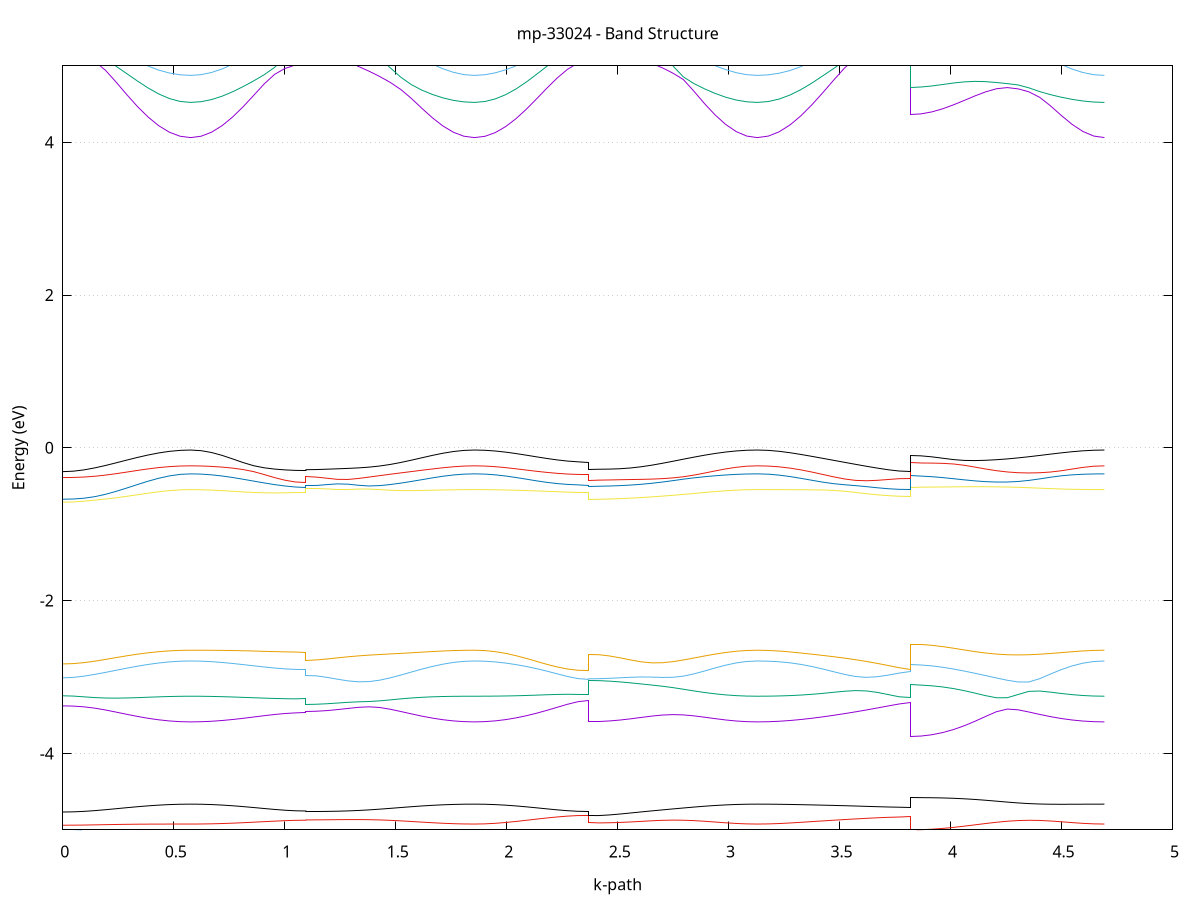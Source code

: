set title 'mp-33024 - Band Structure'
set xlabel 'k-path'
set ylabel 'Energy (eV)'
set grid y
set yrange [-5:5]
set terminal png size 800,600
set output 'mp-33024_bands_gnuplot.png'
plot '-' using 1:2 with lines notitle, '-' using 1:2 with lines notitle, '-' using 1:2 with lines notitle, '-' using 1:2 with lines notitle, '-' using 1:2 with lines notitle, '-' using 1:2 with lines notitle, '-' using 1:2 with lines notitle, '-' using 1:2 with lines notitle, '-' using 1:2 with lines notitle, '-' using 1:2 with lines notitle, '-' using 1:2 with lines notitle, '-' using 1:2 with lines notitle, '-' using 1:2 with lines notitle, '-' using 1:2 with lines notitle, '-' using 1:2 with lines notitle, '-' using 1:2 with lines notitle, '-' using 1:2 with lines notitle, '-' using 1:2 with lines notitle, '-' using 1:2 with lines notitle, '-' using 1:2 with lines notitle, '-' using 1:2 with lines notitle, '-' using 1:2 with lines notitle, '-' using 1:2 with lines notitle, '-' using 1:2 with lines notitle, '-' using 1:2 with lines notitle, '-' using 1:2 with lines notitle, '-' using 1:2 with lines notitle, '-' using 1:2 with lines notitle, '-' using 1:2 with lines notitle, '-' using 1:2 with lines notitle, '-' using 1:2 with lines notitle, '-' using 1:2 with lines notitle, '-' using 1:2 with lines notitle, '-' using 1:2 with lines notitle, '-' using 1:2 with lines notitle, '-' using 1:2 with lines notitle, '-' using 1:2 with lines notitle, '-' using 1:2 with lines notitle, '-' using 1:2 with lines notitle, '-' using 1:2 with lines notitle, '-' using 1:2 with lines notitle, '-' using 1:2 with lines notitle
0.000000 -12.707688
0.048019 -12.716488
0.096038 -12.737088
0.144057 -12.761788
0.192076 -12.787288
0.240095 -12.811788
0.288114 -12.834288
0.336133 -12.854188
0.384152 -12.871088
0.432171 -12.884588
0.480190 -12.894388
0.528209 -12.900388
0.576228 -12.902388
0.576228 -12.902388
0.623428 -12.900388
0.670628 -12.894388
0.717828 -12.884488
0.765028 -12.870988
0.812228 -12.854288
0.859428 -12.834788
0.906628 -12.813388
0.953827 -12.791288
1.001027 -12.770488
1.048227 -12.754488
1.095427 -12.748188
1.095427 -12.666288
1.142899 -12.669388
1.190370 -12.678388
1.237841 -12.692488
1.285313 -12.710488
1.332784 -12.731188
1.380255 -12.753588
1.427727 -12.776488
1.475198 -12.799188
1.522669 -12.820888
1.570141 -12.840888
1.617612 -12.858788
1.665083 -12.873988
1.712555 -12.886188
1.760026 -12.895188
1.807497 -12.900588
1.854969 -12.902388
1.854969 -12.902388
1.901594 -12.900488
1.948220 -12.894688
1.994846 -12.885088
2.041472 -12.871988
2.088097 -12.855688
2.134723 -12.836588
2.181349 -12.815288
2.227974 -12.792788
2.274600 -12.770888
2.321226 -12.752888
2.367852 -12.745388
2.367852 -12.650388
2.415430 -12.653688
2.463008 -12.663588
2.510586 -12.678888
2.558164 -12.698288
2.605742 -12.720588
2.653320 -12.744388
2.700898 -12.768788
2.748477 -12.792888
2.796055 -12.815888
2.843633 -12.837188
2.891211 -12.856088
2.938789 -12.872288
2.986367 -12.885188
3.033945 -12.894688
3.081523 -12.900488
3.129102 -12.902388
3.129102 -12.902388
3.178302 -12.900388
3.227502 -12.894488
3.276702 -12.884688
3.325902 -12.871188
3.375102 -12.854388
3.424302 -12.834488
3.473502 -12.812088
3.522702 -12.787688
3.571902 -12.761888
3.621102 -12.735588
3.670302 -12.709888
3.719502 -12.686588
3.768702 -12.668888
3.817903 -12.661888
3.817903 -12.653988
3.866532 -12.655788
3.915161 -12.661188
3.963790 -12.670288
4.012420 -12.682688
4.061049 -12.698288
4.109678 -12.716488
4.158307 -12.736588
4.206936 -12.757988
4.255566 -12.779888
4.304195 -12.801588
4.352824 -12.822488
4.401453 -12.841988
4.450083 -12.859388
4.498712 -12.874288
4.547341 -12.886388
4.595970 -12.895188
4.644600 -12.900588
4.693229 -12.902388
e
0.000000 -12.607388
0.048019 -12.599088
0.096038 -12.580088
0.144057 -12.557988
0.192076 -12.536588
0.240095 -12.517588
0.288114 -12.501888
0.336133 -12.489588
0.384152 -12.480588
0.432171 -12.474288
0.480190 -12.470288
0.528209 -12.468088
0.576228 -12.467388
0.576228 -12.467388
0.623428 -12.466988
0.670628 -12.465988
0.717828 -12.464688
0.765028 -12.464488
0.812228 -12.473688
0.859428 -12.494088
0.906628 -12.517988
0.953827 -12.542588
1.001027 -12.565488
1.048227 -12.582788
1.095427 -12.589488
1.095427 -12.532688
1.142899 -12.532188
1.190370 -12.530488
1.237841 -12.527388
1.285313 -12.523088
1.332784 -12.517488
1.380255 -12.510988
1.427727 -12.503988
1.475198 -12.496888
1.522669 -12.490088
1.570141 -12.483888
1.617612 -12.478588
1.665083 -12.474388
1.712555 -12.471188
1.760026 -12.468988
1.807497 -12.467788
1.854969 -12.467388
1.854969 -12.467388
1.901594 -12.469388
1.948220 -12.475488
1.994846 -12.485688
2.041472 -12.499588
2.088097 -12.517088
2.134723 -12.537688
2.181349 -12.560388
2.227974 -12.584188
2.274600 -12.607288
2.321226 -12.625988
2.367852 -12.633788
2.367852 -12.586988
2.415430 -12.586088
2.463008 -12.583188
2.510586 -12.578288
2.558164 -12.571288
2.605742 -12.562488
2.653320 -12.552288
2.700898 -12.541088
2.748477 -12.529288
2.796055 -12.517288
2.843633 -12.505788
2.891211 -12.495088
2.938789 -12.485588
2.986367 -12.477888
3.033945 -12.472088
3.081523 -12.468588
3.129102 -12.467388
3.129102 -12.467388
3.178302 -12.467988
3.227502 -12.469888
3.276702 -12.472988
3.325902 -12.477188
3.375102 -12.482488
3.424302 -12.488588
3.473502 -12.495688
3.522702 -12.503588
3.571902 -12.512488
3.621102 -12.522588
3.670302 -12.533988
3.719502 -12.546088
3.768702 -12.556788
3.817903 -12.561288
3.817903 -12.559288
3.866532 -12.558788
3.915161 -12.557088
3.963790 -12.554188
4.012420 -12.549888
4.061049 -12.544488
4.109678 -12.537888
4.158307 -12.530488
4.206936 -12.522588
4.255566 -12.514388
4.304195 -12.506188
4.352824 -12.498288
4.401453 -12.490888
4.450083 -12.484188
4.498712 -12.478388
4.547341 -12.473688
4.595970 -12.470188
4.644600 -12.468088
4.693229 -12.467388
e
0.000000 -12.416288
0.048019 -12.416188
0.096038 -12.415888
0.144057 -12.415488
0.192076 -12.414788
0.240095 -12.413888
0.288114 -12.412888
0.336133 -12.411788
0.384152 -12.410788
0.432171 -12.409988
0.480190 -12.409388
0.528209 -12.408988
0.576228 -12.408888
0.576228 -12.408888
0.623428 -12.411388
0.670628 -12.418688
0.717828 -12.430288
0.765028 -12.444288
0.812228 -12.452088
0.859428 -12.451188
0.906628 -12.448588
0.953827 -12.445788
1.001027 -12.443388
1.048227 -12.441888
1.095427 -12.441288
1.095427 -12.468388
1.142899 -12.467788
1.190370 -12.465988
1.237841 -12.463088
1.285313 -12.459288
1.332784 -12.454788
1.380255 -12.449888
1.427727 -12.444588
1.475198 -12.439088
1.522669 -12.433588
1.570141 -12.428288
1.617612 -12.423188
1.665083 -12.418488
1.712555 -12.414488
1.760026 -12.411488
1.807497 -12.409488
1.854969 -12.408888
1.854969 -12.408888
1.901594 -12.408588
1.948220 -12.407688
1.994846 -12.406088
2.041472 -12.403888
2.088097 -12.401188
2.134723 -12.398188
2.181349 -12.395088
2.227974 -12.392088
2.274600 -12.389588
2.321226 -12.387888
2.367852 -12.387388
2.367852 -12.470488
2.415430 -12.469088
2.463008 -12.465188
2.510586 -12.459488
2.558164 -12.452788
2.605742 -12.445688
2.653320 -12.438688
2.700898 -12.431988
2.748477 -12.426088
2.796055 -12.421088
2.843633 -12.417088
2.891211 -12.414088
2.938789 -12.411888
2.986367 -12.410488
3.033945 -12.409588
3.081523 -12.409088
3.129102 -12.408888
3.129102 -12.408888
3.178302 -12.409588
3.227502 -12.411788
3.276702 -12.415188
3.325902 -12.419888
3.375102 -12.425488
3.424302 -12.431788
3.473502 -12.438688
3.522702 -12.445888
3.571902 -12.452988
3.621102 -12.459688
3.670302 -12.465588
3.719502 -12.470188
3.768702 -12.473188
3.817903 -12.474188
3.817903 -12.452488
3.866532 -12.451988
3.915161 -12.450588
3.963790 -12.448288
4.012420 -12.445288
4.061049 -12.441788
4.109678 -12.437888
4.158307 -12.433888
4.206936 -12.429988
4.255566 -12.426188
4.304195 -12.422688
4.352824 -12.419488
4.401453 -12.416688
4.450083 -12.414288
4.498712 -12.412388
4.547341 -12.410788
4.595970 -12.409788
4.644600 -12.409088
4.693229 -12.408888
e
0.000000 -12.327988
0.048019 -12.327488
0.096038 -12.326188
0.144057 -12.323688
0.192076 -12.320088
0.240095 -12.315188
0.288114 -12.309088
0.336133 -12.302188
0.384152 -12.294988
0.432171 -12.288288
0.480190 -12.282888
0.528209 -12.279388
0.576228 -12.278188
0.576228 -12.278188
0.623428 -12.278488
0.670628 -12.279388
0.717828 -12.280788
0.765028 -12.282888
0.812228 -12.285388
0.859428 -12.288188
0.906628 -12.290988
0.953827 -12.293688
1.001027 -12.295888
1.048227 -12.297288
1.095427 -12.297788
1.095427 -12.393188
1.142899 -12.391388
1.190370 -12.386088
1.237841 -12.378088
1.285313 -12.368488
1.332784 -12.357988
1.380255 -12.347188
1.427727 -12.336488
1.475198 -12.326088
1.522669 -12.316288
1.570141 -12.307088
1.617612 -12.298888
1.665083 -12.291788
1.712555 -12.285988
1.760026 -12.281688
1.807497 -12.279088
1.854969 -12.278188
1.854969 -12.278188
1.901594 -12.278788
1.948220 -12.280488
1.994846 -12.283088
2.041472 -12.286488
2.088097 -12.290488
2.134723 -12.294588
2.181349 -12.298688
2.227974 -12.302488
2.274600 -12.305488
2.321226 -12.307488
2.367852 -12.308188
2.367852 -12.350688
2.415430 -12.349788
2.463008 -12.347088
2.510586 -12.342888
2.558164 -12.337688
2.605742 -12.331888
2.653320 -12.325788
2.700898 -12.319388
2.748477 -12.312988
2.796055 -12.306588
2.843633 -12.300388
2.891211 -12.294388
2.938789 -12.289088
2.986367 -12.284488
3.033945 -12.281088
3.081523 -12.278888
3.129102 -12.278188
3.129102 -12.278188
3.178302 -12.279188
3.227502 -12.282188
3.276702 -12.287188
3.325902 -12.294188
3.375102 -12.302988
3.424302 -12.313388
3.473502 -12.325088
3.522702 -12.337688
3.571902 -12.350388
3.621102 -12.362588
3.670302 -12.373188
3.719502 -12.381388
3.768702 -12.386488
3.817903 -12.388288
3.817903 -12.381888
3.866532 -12.381388
3.915161 -12.379888
3.963790 -12.377388
4.012420 -12.373788
4.061049 -12.369088
4.109678 -12.363188
4.158307 -12.356088
4.206936 -12.347988
4.255566 -12.338988
4.304195 -12.329588
4.352824 -12.319888
4.401453 -12.310388
4.450083 -12.301588
4.498712 -12.293688
4.547341 -12.287088
4.595970 -12.282188
4.644600 -12.279188
4.693229 -12.278188
e
0.000000 -5.219588
0.048019 -5.221988
0.096038 -5.228788
0.144057 -5.239188
0.192076 -5.252288
0.240095 -5.266788
0.288114 -5.281588
0.336133 -5.295788
0.384152 -5.308488
0.432171 -5.318988
0.480190 -5.326888
0.528209 -5.331688
0.576228 -5.333388
0.576228 -5.333388
0.623428 -5.331488
0.670628 -5.325788
0.717828 -5.316588
0.765028 -5.304788
0.812228 -5.290888
0.859428 -5.275988
0.906628 -5.261388
0.953827 -5.248088
1.001027 -5.237488
1.048227 -5.230688
1.095427 -5.228288
1.095427 -5.279288
1.142899 -5.279188
1.190370 -5.278688
1.237841 -5.278388
1.285313 -5.278388
1.332784 -5.279388
1.380255 -5.281588
1.427727 -5.285388
1.475198 -5.290688
1.522669 -5.297088
1.570141 -5.304288
1.617612 -5.311588
1.665083 -5.318588
1.712555 -5.324688
1.760026 -5.329388
1.807497 -5.332388
1.854969 -5.333388
1.854969 -5.333388
1.901594 -5.331088
1.948220 -5.324288
1.994846 -5.313488
2.041472 -5.299088
2.088097 -5.281988
2.134723 -5.263288
2.181349 -5.244088
2.227974 -5.226088
2.274600 -5.210988
2.321226 -5.200688
2.367852 -5.196988
2.367852 -5.269788
2.415430 -5.269788
2.463008 -5.270188
2.510586 -5.270888
2.558164 -5.272388
2.605742 -5.274788
2.653320 -5.278288
2.700898 -5.282988
2.748477 -5.288888
2.796055 -5.295588
2.843633 -5.302988
2.891211 -5.310488
2.938789 -5.317688
2.986367 -5.324088
3.033945 -5.329088
3.081523 -5.332288
3.129102 -5.333388
3.129102 -5.333388
3.178302 -5.331288
3.227502 -5.325188
3.276702 -5.315488
3.325902 -5.302888
3.375102 -5.288388
3.424302 -5.273288
3.473502 -5.258988
3.522702 -5.247088
3.571902 -5.238488
3.621102 -5.233588
3.670302 -5.231388
3.719502 -5.230888
3.768702 -5.231088
3.817903 -5.231188
3.817903 -5.365088
3.866532 -5.364088
3.915161 -5.361288
3.963790 -5.356888
4.012420 -5.351088
4.061049 -5.344588
4.109678 -5.337788
4.158307 -5.331388
4.206936 -5.325988
4.255566 -5.322088
4.304195 -5.319788
4.352824 -5.319288
4.401453 -5.320288
4.450083 -5.322588
4.498712 -5.325388
4.547341 -5.328388
4.595970 -5.330988
4.644600 -5.332788
4.693229 -5.333388
e
0.000000 -4.995188
0.048019 -4.996688
0.096038 -5.000888
0.144057 -5.007288
0.192076 -5.015088
0.240095 -5.023488
0.288114 -5.031788
0.336133 -5.039588
0.384152 -5.046288
0.432171 -5.051888
0.480190 -5.055988
0.528209 -5.058488
0.576228 -5.059288
0.576228 -5.059288
0.623428 -5.058388
0.670628 -5.055588
0.717828 -5.051188
0.765028 -5.045488
0.812228 -5.038988
0.859428 -5.032188
0.906628 -5.025688
0.953827 -5.019888
1.001027 -5.015488
1.048227 -5.012588
1.095427 -5.011688
1.095427 -5.066688
1.142899 -5.066888
1.190370 -5.067488
1.237841 -5.068388
1.285313 -5.069288
1.332784 -5.069888
1.380255 -5.070088
1.427727 -5.069788
1.475198 -5.068888
1.522669 -5.067488
1.570141 -5.065788
1.617612 -5.064088
1.665083 -5.062488
1.712555 -5.061188
1.760026 -5.060188
1.807497 -5.059488
1.854969 -5.059288
1.854969 -5.059288
1.901594 -5.060188
1.948220 -5.062388
1.994846 -5.065688
2.041472 -5.069388
2.088097 -5.073288
2.134723 -5.077288
2.181349 -5.081188
2.227974 -5.084888
2.274600 -5.088288
2.321226 -5.090788
2.367852 -5.091788
2.367852 -5.056388
2.415430 -5.056588
2.463008 -5.057388
2.510586 -5.058688
2.558164 -5.060188
2.605742 -5.061788
2.653320 -5.063188
2.700898 -5.064288
2.748477 -5.064888
2.796055 -5.065088
2.843633 -5.064888
2.891211 -5.064288
2.938789 -5.063288
2.986367 -5.061988
3.033945 -5.060688
3.081523 -5.059688
3.129102 -5.059288
3.129102 -5.059288
3.178302 -5.060788
3.227502 -5.064888
3.276702 -5.070988
3.325902 -5.077988
3.375102 -5.085188
3.424302 -5.091488
3.473502 -5.096188
3.522702 -5.098288
3.571902 -5.097388
3.621102 -5.093888
3.670302 -5.088988
3.719502 -5.084288
3.768702 -5.080988
3.817903 -5.079788
3.817903 -5.276088
3.866532 -5.273988
3.915161 -5.267688
3.963790 -5.257688
4.012420 -5.244688
4.061049 -5.229288
4.109678 -5.212288
4.158307 -5.194288
4.206936 -5.176088
4.255566 -5.157988
4.304195 -5.140688
4.352824 -5.124388
4.401453 -5.109388
4.450083 -5.095888
4.498712 -5.083988
4.547341 -5.073988
4.595970 -5.066188
4.644600 -5.061088
4.693229 -5.059288
e
0.000000 -4.940388
0.048019 -4.939788
0.096038 -4.938088
0.144057 -4.935688
0.192076 -4.933088
0.240095 -4.930588
0.288114 -4.928588
0.336133 -4.927088
0.384152 -4.926088
0.432171 -4.925488
0.480190 -4.925188
0.528209 -4.925088
0.576228 -4.924988
0.576228 -4.924988
0.623428 -4.924288
0.670628 -4.921988
0.717828 -4.918288
0.765028 -4.913388
0.812228 -4.907488
0.859428 -4.900788
0.906628 -4.893788
0.953827 -4.886888
1.001027 -4.880688
1.048227 -4.876288
1.095427 -4.874688
1.095427 -4.870588
1.142899 -4.870188
1.190370 -4.868988
1.237841 -4.867488
1.285313 -4.866288
1.332784 -4.866088
1.380255 -4.867688
1.427727 -4.871088
1.475198 -4.876488
1.522669 -4.883388
1.570141 -4.891388
1.617612 -4.899688
1.665083 -4.907688
1.712555 -4.914788
1.760026 -4.920288
1.807497 -4.923788
1.854969 -4.924988
1.854969 -4.924988
1.901594 -4.922588
1.948220 -4.915488
1.994846 -4.904688
2.041472 -4.891088
2.088097 -4.875988
2.134723 -4.860388
2.181349 -4.845388
2.227974 -4.832088
2.274600 -4.821188
2.321226 -4.813788
2.367852 -4.811088
2.367852 -4.910688
2.415430 -4.910088
2.463008 -4.908088
2.510586 -4.903988
2.558164 -4.897788
2.605742 -4.890088
2.653320 -4.882388
2.700898 -4.876288
2.748477 -4.873488
2.796055 -4.874888
2.843633 -4.880188
2.891211 -4.888488
2.938789 -4.898488
2.986367 -4.908588
3.033945 -4.917188
3.081523 -4.922988
3.129102 -4.924988
3.129102 -4.924988
3.178302 -4.923288
3.227502 -4.918288
3.276702 -4.910988
3.325902 -4.902388
3.375102 -4.893088
3.424302 -4.883788
3.473502 -4.874888
3.522702 -4.866188
3.571902 -4.857988
3.621102 -4.850188
3.670302 -4.842988
3.719502 -4.837088
3.768702 -4.832988
3.817903 -4.831488
3.817903 -5.001288
3.866532 -4.999088
3.915161 -4.992788
3.963790 -4.982488
4.012420 -4.968988
4.061049 -4.952988
4.109678 -4.935588
4.158307 -4.917988
4.206936 -4.901688
4.255566 -4.888288
4.304195 -4.879288
4.352824 -4.875788
4.401453 -4.877988
4.450083 -4.884988
4.498712 -4.895088
4.547341 -4.905988
4.595970 -4.915788
4.644600 -4.922588
4.693229 -4.924988
e
0.000000 -4.767488
0.048019 -4.765288
0.096038 -4.758888
0.144057 -4.749288
0.192076 -4.737388
0.240095 -4.724288
0.288114 -4.710888
0.336133 -4.698188
0.384152 -4.686788
0.432171 -4.677288
0.480190 -4.670188
0.528209 -4.665788
0.576228 -4.664288
0.576228 -4.664288
0.623428 -4.665688
0.670628 -4.669888
0.717828 -4.676588
0.765028 -4.685588
0.812228 -4.696488
0.859428 -4.708688
0.906628 -4.721388
0.953827 -4.733688
1.001027 -4.744188
1.048227 -4.751488
1.095427 -4.754088
1.095427 -4.761288
1.142899 -4.760888
1.190370 -4.759488
1.237841 -4.756988
1.285313 -4.752988
1.332784 -4.747188
1.380255 -4.739488
1.427727 -4.730088
1.475198 -4.719688
1.522669 -4.708788
1.570141 -4.698188
1.617612 -4.688388
1.665083 -4.679988
1.712555 -4.673188
1.760026 -4.668288
1.807497 -4.665288
1.854969 -4.664288
1.854969 -4.664288
1.901594 -4.665888
1.948220 -4.670488
1.994846 -4.677888
2.041472 -4.687688
2.088097 -4.699488
2.134723 -4.712688
2.181349 -4.726288
2.227974 -4.739288
2.274600 -4.750388
2.321226 -4.758188
2.367852 -4.761088
2.367852 -4.816888
2.415430 -4.813888
2.463008 -4.805688
2.510586 -4.793888
2.558164 -4.780288
2.605742 -4.766388
2.653320 -4.752888
2.700898 -4.739888
2.748477 -4.727188
2.796055 -4.714788
2.843633 -4.702788
2.891211 -4.691788
2.938789 -4.682188
2.986367 -4.674488
3.033945 -4.668888
3.081523 -4.665488
3.129102 -4.664288
3.129102 -4.664288
3.178302 -4.664888
3.227502 -4.666288
3.276702 -4.668488
3.325902 -4.671288
3.375102 -4.674388
3.424302 -4.677688
3.473502 -4.681188
3.522702 -4.684888
3.571902 -4.688988
3.621102 -4.693388
3.670302 -4.697788
3.719502 -4.701788
3.768702 -4.704688
3.817903 -4.705788
3.817903 -4.578788
3.866532 -4.579188
3.915161 -4.580588
3.963790 -4.583288
4.012420 -4.587688
4.061049 -4.594288
4.109678 -4.602988
4.158307 -4.613588
4.206936 -4.625488
4.255566 -4.637588
4.304195 -4.648588
4.352824 -4.657188
4.401453 -4.662788
4.450083 -4.665588
4.498712 -4.666288
4.547341 -4.665888
4.595970 -4.665188
4.644600 -4.664588
4.693229 -4.664288
e
0.000000 -3.377988
0.048019 -3.381088
0.096038 -3.390788
0.144057 -3.407888
0.192076 -3.431588
0.240095 -3.459488
0.288114 -3.488388
0.336133 -3.515988
0.384152 -3.540488
0.432171 -3.560488
0.480190 -3.575388
0.528209 -3.584588
0.576228 -3.587688
0.576228 -3.587688
0.623428 -3.585588
0.670628 -3.579488
0.717828 -3.569588
0.765028 -3.556488
0.812228 -3.540988
0.859428 -3.523988
0.906628 -3.506788
0.953827 -3.490988
1.001027 -3.478088
1.048227 -3.469688
1.095427 -3.466688
1.095427 -3.451088
1.142899 -3.448188
1.190370 -3.439688
1.237841 -3.426688
1.285313 -3.411388
1.332784 -3.397088
1.380255 -3.390388
1.427727 -3.399188
1.475198 -3.421988
1.522669 -3.451488
1.570141 -3.482488
1.617612 -3.511988
1.665083 -3.537988
1.712555 -3.559188
1.760026 -3.574788
1.807497 -3.584388
1.854969 -3.587688
1.854969 -3.587688
1.901594 -3.584288
1.948220 -3.574488
1.994846 -3.558188
2.041472 -3.535688
2.088097 -3.507488
2.134723 -3.474088
2.181349 -3.436488
2.227974 -3.396288
2.274600 -3.356588
2.321226 -3.323288
2.367852 -3.308688
2.367852 -3.585288
2.415430 -3.582888
2.463008 -3.575488
2.510586 -3.563488
2.558164 -3.547688
2.605742 -3.529588
2.653320 -3.511888
2.700898 -3.498188
2.748477 -3.492388
2.796055 -3.496288
2.843633 -3.508588
2.891211 -3.526088
2.938789 -3.544988
2.986367 -3.562388
3.033945 -3.575988
3.081523 -3.584688
3.129102 -3.587688
3.129102 -3.587688
3.178302 -3.585588
3.227502 -3.579488
3.276702 -3.569588
3.325902 -3.556388
3.375102 -3.540188
3.424302 -3.521688
3.473502 -3.501288
3.522702 -3.479388
3.571902 -3.456088
3.621102 -3.431488
3.670302 -3.405488
3.719502 -3.378688
3.768702 -3.353088
3.817903 -3.339388
3.817903 -3.778888
3.866532 -3.773188
3.915161 -3.756188
3.963790 -3.727888
4.012420 -3.688488
4.061049 -3.638688
4.109678 -3.580088
4.158307 -3.515788
4.206936 -3.454488
4.255566 -3.419788
4.304195 -3.429488
4.352824 -3.458288
4.401453 -3.489788
4.450083 -3.518788
4.498712 -3.543388
4.547341 -3.562688
4.595970 -3.576588
4.644600 -3.584888
4.693229 -3.587688
e
0.000000 -3.245788
0.048019 -3.249988
0.096038 -3.259688
0.144057 -3.269288
0.192076 -3.275188
0.240095 -3.276588
0.288114 -3.274488
0.336133 -3.270288
0.384152 -3.264988
0.432171 -3.259788
0.480190 -3.255488
0.528209 -3.252588
0.576228 -3.251588
0.576228 -3.251588
0.623428 -3.252288
0.670628 -3.254288
0.717828 -3.257588
0.765028 -3.261688
0.812228 -3.266588
0.859428 -3.271588
0.906628 -3.276488
0.953827 -3.280788
1.001027 -3.284188
1.048227 -3.286288
1.095427 -3.286988
1.095427 -3.358888
1.142899 -3.356588
1.190370 -3.350088
1.237841 -3.340888
1.285313 -3.331488
1.332784 -3.324988
1.380255 -3.320588
1.427727 -3.312488
1.475198 -3.299688
1.522669 -3.286388
1.570141 -3.274688
1.617612 -3.265788
1.665083 -3.259488
1.712555 -3.255488
1.760026 -3.253088
1.807497 -3.251888
1.854969 -3.251588
1.854969 -3.251588
1.901594 -3.251288
1.948220 -3.250288
1.994846 -3.248388
2.041472 -3.245688
2.088097 -3.241988
2.134723 -3.237388
2.181349 -3.232388
2.227974 -3.228088
2.274600 -3.226288
2.321226 -3.228488
2.367852 -3.231288
2.367852 -3.045388
2.415430 -3.047688
2.463008 -3.054288
2.510586 -3.064288
2.558164 -3.076788
2.605742 -3.090788
2.653320 -3.105388
2.700898 -3.120788
2.748477 -3.138788
2.796055 -3.160088
2.843633 -3.182288
2.891211 -3.202888
2.938789 -3.220288
2.986367 -3.233988
3.033945 -3.243788
3.081523 -3.249688
3.129102 -3.251588
3.129102 -3.251588
3.178302 -3.250788
3.227502 -3.248088
3.276702 -3.243488
3.325902 -3.236388
3.375102 -3.226688
3.424302 -3.214388
3.473502 -3.200188
3.522702 -3.186388
3.571902 -3.177988
3.621102 -3.182388
3.670302 -3.201888
3.719502 -3.230288
3.768702 -3.258988
3.817903 -3.274088
3.817903 -3.103288
3.866532 -3.106188
3.915161 -3.114988
3.963790 -3.129988
4.012420 -3.151188
4.061049 -3.178488
4.109678 -3.210688
4.158307 -3.244488
4.206936 -3.272088
4.255566 -3.271188
4.304195 -3.229288
4.352824 -3.188088
4.401453 -3.183488
4.450083 -3.198288
4.498712 -3.215688
4.547341 -3.230888
4.595970 -3.242288
4.644600 -3.249188
4.693229 -3.251588
e
0.000000 -3.010988
0.048019 -3.004988
0.096038 -2.988788
0.144057 -2.965988
0.192076 -2.939788
0.240095 -2.912088
0.288114 -2.884688
0.336133 -2.858888
0.384152 -2.835888
0.432171 -2.816688
0.480190 -2.802388
0.528209 -2.793388
0.576228 -2.790388
0.576228 -2.790388
0.623428 -2.792688
0.670628 -2.799288
0.717828 -2.809588
0.765028 -2.822788
0.812228 -2.837688
0.859428 -2.853388
0.906628 -2.868688
0.953827 -2.882488
1.001027 -2.893488
1.048227 -2.900588
1.095427 -2.903088
1.095427 -2.977888
1.142899 -2.985388
1.190370 -3.004788
1.237841 -3.029088
1.285313 -3.050988
1.332784 -3.063188
1.380255 -3.060288
1.427727 -3.041788
1.475198 -3.011588
1.522669 -2.974788
1.570141 -2.935488
1.617612 -2.896988
1.665083 -2.861888
1.712555 -2.832088
1.760026 -2.809488
1.807497 -2.795288
1.854969 -2.790388
1.854969 -2.790388
1.901594 -2.793488
1.948220 -2.802688
1.994846 -2.817588
2.041472 -2.837588
2.088097 -2.862188
2.134723 -2.890888
2.181349 -2.923388
2.227974 -2.958788
2.274600 -2.993588
2.321226 -3.020688
2.367852 -3.031188
2.367852 -3.023888
2.415430 -3.022188
2.463008 -3.017388
2.510586 -3.010588
2.558164 -3.003788
2.605742 -2.999688
2.653320 -3.001088
2.700898 -3.005688
2.748477 -3.003888
2.796055 -2.988388
2.843633 -2.959288
2.891211 -2.921888
2.938789 -2.882088
2.986367 -2.845288
3.033945 -2.815888
3.081523 -2.796888
3.129102 -2.790388
3.129102 -2.790388
3.178302 -2.792888
3.227502 -2.800788
3.276702 -2.814688
3.325902 -2.835188
3.375102 -2.862588
3.424302 -2.895488
3.473502 -2.931388
3.522702 -2.966188
3.571902 -2.993388
3.621102 -3.004488
3.670302 -2.996488
3.719502 -2.975388
3.768702 -2.948588
3.817903 -2.929388
3.817903 -2.839088
3.866532 -2.842988
3.915161 -2.854388
3.963790 -2.872288
4.012420 -2.895288
4.061049 -2.921888
4.109678 -2.951088
4.158307 -2.981688
4.206936 -3.012888
4.255566 -3.042488
4.304195 -3.065288
4.352824 -3.064688
4.401453 -3.022288
4.450083 -2.961788
4.498712 -2.903588
4.547341 -2.854988
4.595970 -2.819288
4.644600 -2.797588
4.693229 -2.790388
e
0.000000 -2.828988
0.048019 -2.824588
0.096038 -2.811888
0.144057 -2.792888
0.192076 -2.770188
0.240095 -2.746088
0.288114 -2.722688
0.336133 -2.701288
0.384152 -2.683088
0.432171 -2.668488
0.480190 -2.657888
0.528209 -2.651588
0.576228 -2.649388
0.576228 -2.649388
0.623428 -2.649588
0.670628 -2.650188
0.717828 -2.651488
0.765028 -2.653488
0.812228 -2.656388
0.859428 -2.659988
0.906628 -2.663888
0.953827 -2.667688
1.001027 -2.670888
1.048227 -2.672988
1.095427 -2.673788
1.095427 -2.781488
1.142899 -2.776588
1.190370 -2.764388
1.237841 -2.749588
1.285313 -2.735388
1.332784 -2.723388
1.380255 -2.713588
1.427727 -2.705488
1.475198 -2.698088
1.522669 -2.690788
1.570141 -2.682888
1.617612 -2.674788
1.665083 -2.666788
1.712555 -2.659588
1.760026 -2.654088
1.807497 -2.650588
1.854969 -2.649388
1.854969 -2.649388
1.901594 -2.654088
1.948220 -2.667988
1.994846 -2.690488
2.041472 -2.720588
2.088097 -2.756388
2.134723 -2.795588
2.181349 -2.834488
2.227974 -2.868888
2.274600 -2.895388
2.321226 -2.912088
2.367852 -2.917688
2.367852 -2.702388
2.415430 -2.708188
2.463008 -2.724488
2.510586 -2.748888
2.558164 -2.776688
2.605742 -2.801288
2.653320 -2.814888
2.700898 -2.813388
2.748477 -2.799188
2.796055 -2.777188
2.843633 -2.751488
2.891211 -2.725088
2.938789 -2.700488
2.986367 -2.679288
3.033945 -2.663088
3.081523 -2.652888
3.129102 -2.649388
3.129102 -2.649388
3.178302 -2.652188
3.227502 -2.660088
3.276702 -2.671888
3.325902 -2.686088
3.375102 -2.701388
3.424302 -2.717488
3.473502 -2.734488
3.522702 -2.752988
3.571902 -2.773488
3.621102 -2.796588
3.670302 -2.822188
3.719502 -2.849888
3.768702 -2.878588
3.817903 -2.898088
3.817903 -2.570388
3.866532 -2.574188
3.915161 -2.584988
3.963790 -2.601888
4.012420 -2.622788
4.061049 -2.645488
4.109678 -2.667488
4.158307 -2.686288
4.206936 -2.700288
4.255566 -2.708588
4.304195 -2.711188
4.352824 -2.708588
4.401453 -2.701788
4.450083 -2.692088
4.498712 -2.680788
4.547341 -2.669288
4.595970 -2.659088
4.644600 -2.651988
4.693229 -2.649388
e
0.000000 -0.712088
0.048019 -0.708288
0.096038 -0.698288
0.144057 -0.684988
0.192076 -0.670188
0.240095 -0.653488
0.288114 -0.634688
0.336133 -0.614488
0.384152 -0.594088
0.432171 -0.575388
0.480190 -0.560188
0.528209 -0.550288
0.576228 -0.546788
0.576228 -0.546788
0.623428 -0.548488
0.670628 -0.553288
0.717828 -0.560388
0.765028 -0.568788
0.812228 -0.577288
0.859428 -0.584388
0.906628 -0.589188
0.953827 -0.590688
1.001027 -0.589088
1.048227 -0.585588
1.095427 -0.583588
1.095427 -0.529588
1.142899 -0.532788
1.190370 -0.537888
1.237841 -0.540888
1.285313 -0.540888
1.332784 -0.538988
1.380255 -0.539788
1.427727 -0.546988
1.475198 -0.554788
1.522669 -0.559188
1.570141 -0.559888
1.617612 -0.557988
1.665083 -0.554888
1.712555 -0.551688
1.760026 -0.549088
1.807497 -0.547388
1.854969 -0.546788
1.854969 -0.546788
1.901594 -0.547388
1.948220 -0.549188
1.994846 -0.551888
2.041472 -0.555288
2.088097 -0.559288
2.134723 -0.563888
2.181349 -0.569088
2.227974 -0.574688
2.274600 -0.580188
2.321226 -0.584288
2.367852 -0.585788
2.367852 -0.673888
2.415430 -0.672888
2.463008 -0.669988
2.510586 -0.665188
2.558164 -0.658788
2.605742 -0.651088
2.653320 -0.642288
2.700898 -0.632388
2.748477 -0.621588
2.796055 -0.609888
2.843633 -0.597388
2.891211 -0.584788
2.938789 -0.572788
2.986367 -0.562188
3.033945 -0.553888
3.081523 -0.548588
3.129102 -0.546788
3.129102 -0.546788
3.178302 -0.546988
3.227502 -0.547388
3.276702 -0.547888
3.325902 -0.548588
3.375102 -0.549588
3.424302 -0.551988
3.473502 -0.557688
3.522702 -0.568688
3.571902 -0.583888
3.621102 -0.600288
3.670302 -0.614988
3.719502 -0.626288
3.768702 -0.633488
3.817903 -0.635888
3.817903 -0.514788
3.866532 -0.514588
3.915161 -0.513788
3.963790 -0.512588
4.012420 -0.511088
4.061049 -0.509688
4.109678 -0.508888
4.158307 -0.509188
4.206936 -0.510588
4.255566 -0.513188
4.304195 -0.516988
4.352824 -0.522188
4.401453 -0.528088
4.450083 -0.533988
4.498712 -0.538888
4.547341 -0.542588
4.595970 -0.544988
4.644600 -0.546388
4.693229 -0.546788
e
0.000000 -0.672888
0.048019 -0.669788
0.096038 -0.659388
0.144057 -0.639188
0.192076 -0.608588
0.240095 -0.569888
0.288114 -0.526288
0.336133 -0.480988
0.384152 -0.437188
0.432171 -0.398388
0.480190 -0.367588
0.528209 -0.347688
0.576228 -0.340788
0.576228 -0.340788
0.623428 -0.343988
0.670628 -0.353588
0.717828 -0.368788
0.765028 -0.388388
0.812228 -0.411088
0.859428 -0.435288
0.906628 -0.459188
0.953827 -0.481188
1.001027 -0.499688
1.048227 -0.512988
1.095427 -0.518188
1.095427 -0.498088
1.142899 -0.492588
1.190370 -0.481188
1.237841 -0.471988
1.285313 -0.475988
1.332784 -0.490288
1.380255 -0.499288
1.427727 -0.494588
1.475198 -0.480688
1.522669 -0.461988
1.570141 -0.440388
1.617612 -0.416988
1.665083 -0.393488
1.712555 -0.372088
1.760026 -0.355188
1.807497 -0.344388
1.854969 -0.340788
1.854969 -0.340788
1.901594 -0.343988
1.948220 -0.353588
1.994846 -0.368688
2.041472 -0.388188
2.088097 -0.410088
2.134723 -0.432288
2.181349 -0.452188
2.227974 -0.467988
2.274600 -0.478888
2.321226 -0.484988
2.367852 -0.486888
2.367852 -0.503688
2.415430 -0.502788
2.463008 -0.499888
2.510586 -0.494788
2.558164 -0.487388
2.605742 -0.477388
2.653320 -0.464388
2.700898 -0.448288
2.748477 -0.429788
2.796055 -0.410488
2.843633 -0.393188
2.891211 -0.378488
2.938789 -0.365888
2.986367 -0.355488
3.033945 -0.347488
3.081523 -0.342488
3.129102 -0.340788
3.129102 -0.340788
3.178302 -0.344988
3.227502 -0.357288
3.276702 -0.376088
3.325902 -0.399388
3.375102 -0.424788
3.424302 -0.449288
3.473502 -0.469388
3.522702 -0.483488
3.571902 -0.494688
3.621102 -0.508188
3.670302 -0.522988
3.719502 -0.535388
3.768702 -0.543388
3.817903 -0.546088
3.817903 -0.367288
3.866532 -0.369988
3.915161 -0.377688
3.963790 -0.389488
4.012420 -0.403888
4.061049 -0.418988
4.109678 -0.432688
4.158307 -0.442788
4.206936 -0.447988
4.255566 -0.447488
4.304195 -0.440488
4.352824 -0.426488
4.401453 -0.406688
4.450083 -0.384888
4.498712 -0.366288
4.547341 -0.353688
4.595970 -0.346188
4.644600 -0.342088
4.693229 -0.340788
e
0.000000 -0.389488
0.048019 -0.387788
0.096038 -0.382288
0.144057 -0.372088
0.192076 -0.357188
0.240095 -0.338488
0.288114 -0.317488
0.336133 -0.295988
0.384152 -0.275788
0.432171 -0.258688
0.480190 -0.245988
0.528209 -0.238188
0.576228 -0.235688
0.576228 -0.235688
0.623428 -0.237588
0.670628 -0.243188
0.717828 -0.252488
0.765028 -0.265588
0.812228 -0.283988
0.859428 -0.311388
0.906628 -0.349088
0.953827 -0.389488
1.001027 -0.423988
1.048227 -0.447088
1.095427 -0.455188
1.095427 -0.377388
1.142899 -0.383388
1.190370 -0.397988
1.237841 -0.412688
1.285313 -0.413788
1.332784 -0.400688
1.380255 -0.382788
1.427727 -0.364088
1.475198 -0.345888
1.522669 -0.328288
1.570141 -0.310888
1.617612 -0.293588
1.665083 -0.276788
1.712555 -0.261088
1.760026 -0.247888
1.807497 -0.238888
1.854969 -0.235688
1.854969 -0.235688
1.901594 -0.238488
1.948220 -0.246788
1.994846 -0.259288
2.041472 -0.274588
2.088097 -0.290988
2.134723 -0.307188
2.181349 -0.321788
2.227974 -0.333988
2.274600 -0.343088
2.321226 -0.348588
2.367852 -0.350488
2.367852 -0.423888
2.415430 -0.422888
2.463008 -0.420488
2.510586 -0.417688
2.558164 -0.415188
2.605742 -0.412888
2.653320 -0.409388
2.700898 -0.403388
2.748477 -0.393588
2.796055 -0.378688
2.843633 -0.357188
2.891211 -0.330788
2.938789 -0.302688
2.986367 -0.276288
3.033945 -0.254788
3.081523 -0.240588
3.129102 -0.235688
3.129102 -0.235688
3.178302 -0.238888
3.227502 -0.248788
3.276702 -0.265488
3.325902 -0.288588
3.375102 -0.316988
3.424302 -0.348488
3.473502 -0.380088
3.522702 -0.407788
3.571902 -0.426088
3.621102 -0.430988
3.670302 -0.425188
3.719502 -0.414488
3.768702 -0.403788
3.817903 -0.399088
3.817903 -0.198088
3.866532 -0.198488
3.915161 -0.199888
3.963790 -0.203188
4.012420 -0.211188
4.061049 -0.227988
4.109678 -0.252088
4.158307 -0.277288
4.206936 -0.299388
4.255566 -0.315888
4.304195 -0.325788
4.352824 -0.329088
4.401453 -0.326288
4.450083 -0.316888
4.498712 -0.300188
4.547341 -0.277988
4.595970 -0.256388
4.644600 -0.241088
4.693229 -0.235688
e
0.000000 -0.311788
0.048019 -0.305688
0.096038 -0.288388
0.144057 -0.262688
0.192076 -0.231288
0.240095 -0.196488
0.288114 -0.160688
0.336133 -0.125888
0.384152 -0.094088
0.432171 -0.066988
0.480190 -0.046288
0.528209 -0.033288
0.576228 -0.028888
0.576228 -0.028888
0.623428 -0.037288
0.670628 -0.061588
0.717828 -0.098988
0.765028 -0.144788
0.812228 -0.192688
0.859428 -0.233688
0.906628 -0.261188
0.953827 -0.278088
1.001027 -0.288888
1.048227 -0.295188
1.095427 -0.297188
1.095427 -0.286488
1.142899 -0.284388
1.190370 -0.279688
1.237841 -0.274488
1.285313 -0.269188
1.332784 -0.262488
1.380255 -0.252688
1.427727 -0.238088
1.475198 -0.217688
1.522669 -0.191988
1.570141 -0.162088
1.617612 -0.130388
1.665083 -0.099088
1.712555 -0.070888
1.760026 -0.048388
1.807497 -0.033888
1.854969 -0.028888
1.854969 -0.028888
1.901594 -0.032088
1.948220 -0.041488
1.994846 -0.056088
2.041472 -0.074788
2.088097 -0.095988
2.134723 -0.118088
2.181349 -0.139388
2.227974 -0.158388
2.274600 -0.173488
2.321226 -0.183188
2.367852 -0.186488
2.367852 -0.280688
2.415430 -0.280288
2.463008 -0.278588
2.510586 -0.273588
2.558164 -0.263688
2.605742 -0.247988
2.653320 -0.227288
2.700898 -0.202788
2.748477 -0.176188
2.796055 -0.148788
2.843633 -0.121888
2.891211 -0.096588
2.938789 -0.073988
2.986367 -0.055188
3.033945 -0.040888
3.081523 -0.031988
3.129102 -0.028888
3.129102 -0.028888
3.178302 -0.033188
3.227502 -0.045488
3.276702 -0.064088
3.325902 -0.086788
3.375102 -0.111688
3.424302 -0.137588
3.473502 -0.163788
3.522702 -0.190088
3.571902 -0.216088
3.621102 -0.241488
3.670302 -0.265588
3.719502 -0.287188
3.768702 -0.303688
3.817903 -0.310288
3.817903 -0.100488
3.866532 -0.104988
3.915161 -0.117688
3.963790 -0.135788
4.012420 -0.153888
4.061049 -0.164688
4.109678 -0.166688
4.158307 -0.163088
4.206936 -0.155588
4.255566 -0.145088
4.304195 -0.131788
4.352824 -0.116488
4.401453 -0.099788
4.450083 -0.082488
4.498712 -0.065888
4.547341 -0.050988
4.595970 -0.039188
4.644600 -0.031588
4.693229 -0.028888
e
0.000000 5.173712
0.048019 5.161912
0.096038 5.125412
0.144057 5.057912
0.192076 4.943012
0.240095 4.788112
0.288114 4.624212
0.336133 4.468712
0.384152 4.330712
0.432171 4.216712
0.480190 4.131612
0.528209 4.079012
0.576228 4.061212
0.576228 4.061212
0.623428 4.079312
0.670628 4.132512
0.717828 4.217712
0.765028 4.330312
0.812228 4.464212
0.859428 4.611712
0.906628 4.761412
0.953827 4.888212
1.001027 4.966412
1.048227 5.010712
1.095427 5.025812
1.095427 5.148212
1.142899 5.142012
1.190370 5.122912
1.237841 5.090512
1.285313 5.046012
1.332784 4.991612
1.380255 4.929612
1.427727 4.861012
1.475198 4.784012
1.522669 4.691312
1.570141 4.574812
1.617612 4.445312
1.665083 4.320912
1.712555 4.213412
1.760026 4.130812
1.807497 4.078912
1.854969 4.061212
1.854969 4.061212
1.901594 4.077612
1.948220 4.126012
1.994846 4.204012
2.041472 4.307712
2.088097 4.431412
2.134723 4.568112
2.181349 4.708712
2.227974 4.842312
2.274600 4.956312
2.321226 5.035512
2.367852 5.064112
2.367852 5.027712
2.415430 5.033912
2.463008 5.050012
2.510586 5.068312
2.558164 5.078012
2.605742 5.067712
2.653320 5.032012
2.700898 4.975212
2.748477 4.905612
2.796055 4.820712
2.843633 4.668412
2.891211 4.506512
2.938789 4.358712
2.986367 4.234312
3.033945 4.140012
3.081523 4.081212
3.129102 4.061212
3.129102 4.061212
3.178302 4.080412
3.227502 4.136712
3.276702 4.227212
3.325902 4.347012
3.375102 4.490112
3.424302 4.648812
3.473502 4.814212
3.522702 4.973112
3.571902 5.097012
3.621102 5.174412
3.670302 5.229212
3.719502 5.267612
3.768702 5.290512
3.817903 5.298112
3.817903 4.362612
3.866532 4.371512
3.915161 4.397212
3.963790 4.437712
4.012420 4.489312
4.061049 4.547412
4.109678 4.606512
4.158307 4.660212
4.206936 4.700612
4.255566 4.715812
4.304195 4.699112
4.352824 4.660212
4.401453 4.588712
4.450083 4.477412
4.498712 4.351812
4.547341 4.234812
4.595970 4.141512
4.644600 4.081812
4.693229 4.061212
e
0.000000 5.468712
0.048019 5.436312
0.096038 5.342412
0.144057 5.213812
0.192076 5.094312
0.240095 4.994912
0.288114 4.898612
0.336133 4.802112
0.384152 4.711112
0.432171 4.632612
0.480190 4.572412
0.528209 4.534712
0.576228 4.521812
0.576228 4.521812
0.623428 4.531312
0.670628 4.559112
0.717828 4.603212
0.765028 4.660812
0.812228 4.728412
0.859428 4.802712
0.906628 4.882812
0.953827 4.979512
1.001027 5.101512
1.048227 5.210712
1.095427 5.259612
1.095427 5.348612
1.142899 5.349812
1.190370 5.350712
1.237841 5.345912
1.285313 5.329812
1.332784 5.292012
1.380255 5.216412
1.427727 5.104212
1.475198 4.975212
1.522669 4.852312
1.570141 4.755012
1.617612 4.682512
1.665083 4.625812
1.712555 4.581312
1.760026 4.548712
1.807497 4.528612
1.854969 4.521812
1.854969 4.521812
1.901594 4.533312
1.948220 4.567212
1.994846 4.622412
2.041472 4.696912
2.088097 4.787712
2.134723 4.889912
2.181349 4.994312
2.227974 5.085712
2.274600 5.152512
2.321226 5.194612
2.367852 5.210312
2.367852 5.414112
2.415430 5.405812
2.463008 5.382212
2.510586 5.346212
2.558164 5.301712
2.605742 5.252812
2.653320 5.198412
2.700898 5.121612
2.748477 5.000712
2.796055 4.855712
2.843633 4.768212
2.891211 4.699812
2.938789 4.640012
2.986367 4.590412
3.033945 4.553112
3.081523 4.529812
3.129102 4.521812
3.129102 4.521812
3.178302 4.532912
3.227502 4.565512
3.276702 4.618512
3.325902 4.689612
3.375102 4.775112
3.424302 4.869612
3.473502 4.966512
3.522702 5.062812
3.571902 5.174312
3.621102 5.301812
3.670302 5.410812
3.719502 5.486212
3.768702 5.527312
3.817903 5.540012
3.817903 4.718512
3.866532 4.723312
3.915161 4.736812
3.963790 4.755712
4.012420 4.775412
4.061049 4.790512
4.109678 4.797112
4.158307 4.793612
4.206936 4.781912
4.255566 4.767712
4.304195 4.750612
4.352824 4.712712
4.401453 4.663512
4.450083 4.623412
4.498712 4.589912
4.547341 4.561912
4.595970 4.540312
4.644600 4.526612
4.693229 4.521812
e
0.000000 5.704312
0.048019 5.635012
0.096038 5.540712
0.144057 5.443012
0.192076 5.339712
0.240095 5.237212
0.288114 5.143512
0.336133 5.063212
0.384152 4.997112
0.432171 4.944812
0.480190 4.906612
0.528209 4.883212
0.576228 4.875312
0.576228 4.875312
0.623428 4.885112
0.670628 4.913912
0.717828 4.960012
0.765028 5.020212
0.812228 5.089412
0.859428 5.160612
0.906628 5.224812
0.953827 5.274812
1.001027 5.307712
1.048227 5.326112
1.095427 5.334412
1.095427 5.421912
1.142899 5.426112
1.190370 5.438112
1.237841 5.451912
1.285313 5.450112
1.332784 5.419712
1.380255 5.375412
1.427727 5.330712
1.475198 5.281112
1.522669 5.222812
1.570141 5.157012
1.617612 5.088012
1.665083 5.021412
1.712555 4.962312
1.760026 4.915612
1.807497 4.885612
1.854969 4.875312
1.854969 4.875312
1.901594 4.883812
1.948220 4.908712
1.994846 4.948212
2.041472 4.999712
2.088097 5.060512
2.134723 5.129512
2.181349 5.209512
2.227974 5.306812
2.274600 5.412912
2.321226 5.484212
2.367852 5.500612
2.367852 5.506212
2.415430 5.518212
2.463008 5.550512
2.510586 5.589512
2.558164 5.596012
2.605742 5.537012
2.653320 5.436212
2.700898 5.326812
2.748477 5.239412
2.796055 5.173112
2.843633 5.113712
2.891211 5.056412
2.938789 5.001412
2.986367 4.951612
3.033945 4.911212
3.081523 4.884612
3.129102 4.875312
3.129102 4.875312
3.178302 4.882412
3.227502 4.903812
3.276702 4.939412
3.325902 4.989512
3.375102 5.055312
3.424302 5.139112
3.473502 5.244712
3.522702 5.374012
3.571902 5.520612
3.621102 5.634812
3.670302 5.709012
3.719502 5.783012
3.768702 5.848312
3.817903 5.877912
3.817903 5.025012
3.866532 5.041312
3.915161 5.087812
3.963790 5.158012
4.012420 5.241312
4.061049 5.323912
4.109678 5.391612
4.158307 5.432212
4.206936 5.437812
4.255566 5.405912
4.304195 5.341512
4.352824 5.256612
4.401453 5.168512
4.450083 5.088012
4.498712 5.017412
4.547341 4.958212
4.595970 4.913012
4.644600 4.884912
4.693229 4.875312
e
0.000000 5.760212
0.048019 5.803412
0.096038 5.808512
0.144057 5.744512
0.192076 5.649712
0.240095 5.547612
0.288114 5.446112
0.336133 5.350412
0.384152 5.265412
0.432171 5.195012
0.480190 5.142612
0.528209 5.110312
0.576228 5.099412
0.576228 5.099412
0.623428 5.105812
0.670628 5.124612
0.717828 5.154812
0.765028 5.194812
0.812228 5.242712
0.859428 5.296012
0.906628 5.351412
0.953827 5.401712
1.001027 5.433312
1.048227 5.433312
1.095427 5.419712
1.095427 5.810712
1.142899 5.803812
1.190370 5.783212
1.237841 5.751812
1.285313 5.719712
1.332784 5.697112
1.380255 5.675112
1.427727 5.636112
1.475198 5.574712
1.522669 5.497812
1.570141 5.414912
1.617612 5.332512
1.665083 5.255912
1.712555 5.190412
1.760026 5.140712
1.807497 5.109912
1.854969 5.099412
1.854969 5.099412
1.901594 5.108712
1.948220 5.136412
1.994846 5.182212
2.041472 5.245212
2.088097 5.323712
2.134723 5.414012
2.181349 5.509412
2.227974 5.597512
2.274600 5.662312
2.321226 5.714012
2.367852 5.746912
2.367852 5.798612
2.415430 5.794712
2.463008 5.783312
2.510586 5.768812
2.558164 5.776412
2.605742 5.821212
2.653320 5.847712
2.700898 5.784712
2.748477 5.678012
2.796055 5.566312
2.843633 5.458512
2.891211 5.358912
2.938789 5.270812
2.986367 5.198012
3.033945 5.143812
3.081523 5.110612
3.129102 5.099412
3.129102 5.099412
3.178302 5.108712
3.227502 5.136012
3.276702 5.179212
3.325902 5.235512
3.375102 5.300912
3.424302 5.371312
3.473502 5.442912
3.522702 5.513612
3.571902 5.585512
3.621102 5.699412
3.670302 5.846812
3.719502 5.941812
3.768702 5.964512
3.817903 5.963912
3.817903 5.622212
3.866532 5.629312
3.915161 5.651612
3.963790 5.692012
4.012420 5.755012
4.061049 5.843912
4.109678 5.952212
4.158307 6.030512
4.206936 5.940212
4.255566 5.793312
4.304195 5.647112
4.352824 5.520712
4.401453 5.418612
4.450083 5.334812
4.498712 5.261912
4.547341 5.197712
4.595970 5.145612
4.644600 5.111412
4.693229 5.099412
e
0.000000 6.067212
0.048019 6.034012
0.096038 5.982812
0.144057 5.953512
0.192076 5.919112
0.240095 5.865912
0.288114 5.797812
0.336133 5.723312
0.384152 5.650912
0.432171 5.587412
0.480190 5.538412
0.528209 5.507612
0.576228 5.497112
0.576228 5.497112
0.623428 5.501112
0.670628 5.512912
0.717828 5.531612
0.765028 5.555112
0.812228 5.579912
0.859428 5.601712
0.906628 5.616112
0.953827 5.621612
1.001027 5.621412
1.048227 5.622212
1.095427 5.623712
1.095427 6.301012
1.142899 6.300012
1.190370 6.292912
1.237841 6.265812
1.285313 6.202712
1.332784 6.109112
1.380255 6.005512
1.427727 5.907812
1.475198 5.822612
1.522669 5.748212
1.570141 5.682312
1.617612 5.625112
1.665083 5.578112
1.712555 5.542012
1.760026 5.516712
1.807497 5.501912
1.854969 5.497112
1.854969 5.497112
1.901594 5.506812
1.948220 5.535012
1.994846 5.578712
2.041472 5.633112
2.088097 5.690112
2.134723 5.739312
2.181349 5.770712
2.227974 5.784612
2.274600 5.802012
2.321226 5.838512
2.367852 5.865912
2.367852 6.155012
2.415430 6.155912
2.463008 6.158012
2.510586 6.156912
2.558164 6.135612
2.605742 6.072112
2.653320 6.000412
2.700898 5.986512
2.748477 5.977012
2.796055 5.932312
2.843633 5.855912
2.891211 5.764712
2.938789 5.675412
2.986367 5.599412
3.033945 5.543012
3.081523 5.508612
3.129102 5.497112
3.129102 5.497112
3.178302 5.503512
3.227502 5.522712
3.276702 5.554612
3.325902 5.598612
3.375102 5.653312
3.424302 5.716212
3.473502 5.783212
3.522702 5.849512
3.571902 5.909512
3.621102 5.959912
3.670302 6.005212
3.719502 6.076712
3.768702 6.174212
3.817903 6.222812
3.817903 5.996112
3.866532 6.006512
3.915161 6.037012
3.963790 6.084712
4.012420 6.142712
4.061049 6.193812
4.109678 6.190212
4.158307 6.123912
4.206936 6.113912
4.255566 6.074912
4.304195 6.004812
4.352824 5.912512
4.401453 5.809312
4.450083 5.709912
4.498712 5.626912
4.547341 5.565912
4.595970 5.526112
4.644600 5.504112
4.693229 5.497112
e
0.000000 6.328112
0.048019 6.352412
0.096038 6.388612
0.144057 6.399012
0.192076 6.374712
0.240095 6.321612
0.288114 6.250812
0.336133 6.173412
0.384152 6.098412
0.432171 6.033112
0.480190 5.982912
0.528209 5.951312
0.576228 5.940512
0.576228 5.940512
0.623428 5.953712
0.670628 5.992212
0.717828 6.053112
0.765028 6.131812
0.812228 6.222612
0.859428 6.319712
0.906628 6.417912
0.953827 6.507412
1.001027 6.566112
1.048227 6.585612
1.095427 6.588112
1.095427 6.421612
1.142899 6.426112
1.190370 6.439612
1.237841 6.461012
1.285313 6.488512
1.332784 6.512212
1.380255 6.515112
1.427727 6.492912
1.475198 6.447412
1.522669 6.382312
1.570141 6.303512
1.617612 6.217212
1.665083 6.131112
1.712555 6.053712
1.760026 5.992712
1.807497 5.953912
1.854969 5.940512
1.854969 5.940512
1.901594 5.951412
1.948220 5.983912
1.994846 6.037212
2.041472 6.109412
2.088097 6.195212
2.134723 6.282912
2.181349 6.350712
2.227974 6.361312
2.274600 6.290512
2.321226 6.182212
2.367852 6.118112
2.367852 6.688012
2.415430 6.659312
2.463008 6.584312
2.510586 6.489212
2.558164 6.411112
2.605742 6.386412
2.653320 6.401112
2.700898 6.414912
2.748477 6.391812
2.796055 6.328412
2.843633 6.249312
2.891211 6.168512
2.938789 6.093412
2.986367 6.029412
3.033945 5.980912
3.081523 5.950812
3.129102 5.940512
3.129102 5.940512
3.178302 5.953312
3.227502 5.990712
3.276702 6.050312
3.325902 6.128812
3.375102 6.222112
3.424302 6.325112
3.473502 6.429512
3.522702 6.518412
3.571902 6.567312
3.621102 6.568312
3.670302 6.535412
3.719502 6.484812
3.768702 6.431312
3.817903 6.402012
3.817903 6.399612
3.866532 6.396912
3.915161 6.388012
3.963790 6.371012
4.012420 6.343312
4.061049 6.303912
4.109678 6.272712
4.158307 6.276512
4.206936 6.331812
4.255566 6.387212
4.304195 6.382512
4.352824 6.340512
4.401453 6.277812
4.450083 6.201812
4.498712 6.121512
4.547341 6.048012
4.595970 5.990012
4.644600 5.953112
4.693229 5.940512
e
0.000000 7.063512
0.048019 7.051612
0.096038 7.021712
0.144057 6.984512
0.192076 6.944312
0.240095 6.884712
0.288114 6.770112
0.336133 6.649012
0.384152 6.544812
0.432171 6.462012
0.480190 6.402212
0.528209 6.366212
0.576228 6.354212
0.576228 6.354212
0.623428 6.361312
0.670628 6.382812
0.717828 6.418412
0.765028 6.467812
0.812228 6.530512
0.859428 6.602112
0.906628 6.669812
0.953827 6.722912
1.001027 6.779812
1.048227 6.846812
1.095427 6.879412
1.095427 6.739412
1.142899 6.719112
1.190370 6.670512
1.237841 6.623412
1.285313 6.604812
1.332784 6.618412
1.380255 6.650612
1.427727 6.677012
1.475198 6.685112
1.522669 6.662312
1.570141 6.593912
1.617612 6.519912
1.665083 6.458212
1.712555 6.411612
1.760026 6.379312
1.807497 6.360412
1.854969 6.354212
1.854969 6.354212
1.901594 6.359512
1.948220 6.374112
1.994846 6.394612
2.041472 6.416312
2.088097 6.436512
2.134723 6.458012
2.181349 6.482312
2.227974 6.513612
2.274600 6.573112
2.321226 6.637712
2.367852 6.668112
2.367852 6.915512
2.415430 6.908912
2.463008 6.890612
2.510586 6.862012
2.558164 6.821512
2.605742 6.766412
2.653320 6.697912
2.700898 6.628012
2.748477 6.578412
2.796055 6.547312
2.843633 6.514112
2.891211 6.475612
2.938789 6.436912
2.986367 6.402812
3.033945 6.376412
3.081523 6.359812
3.129102 6.354212
3.129102 6.354212
3.178302 6.360612
3.227502 6.379512
3.276702 6.410112
3.325902 6.451412
3.375102 6.502312
3.424302 6.561012
3.473502 6.624712
3.522702 6.691612
3.571902 6.756612
3.621102 6.798512
3.670302 6.815012
3.719502 6.819012
3.768702 6.817512
3.817903 6.816012
3.817903 6.602512
3.866532 6.596812
3.915161 6.579812
3.963790 6.551412
4.012420 6.513312
4.061049 6.474012
4.109678 6.455912
4.158307 6.470312
4.206936 6.496112
4.255566 6.533712
4.304195 6.571312
4.352824 6.563812
4.401453 6.516412
4.450083 6.461112
4.498712 6.416912
4.547341 6.386712
4.595970 6.367712
4.644600 6.357412
4.693229 6.354212
e
0.000000 7.529612
0.048019 7.490412
0.096038 7.387112
0.144057 7.246612
0.192076 7.094312
0.240095 6.962212
0.288114 6.889512
0.336133 6.823412
0.384152 6.750112
0.432171 6.685812
0.480190 6.638012
0.528209 6.608812
0.576228 6.599012
0.576228 6.599012
0.623428 6.610712
0.670628 6.645712
0.717828 6.703312
0.765028 6.781912
0.812228 6.835412
0.859428 6.855512
0.906628 6.895612
0.953827 6.965412
1.001027 7.053012
1.048227 7.134912
1.095427 7.176512
1.095427 7.165512
1.142899 7.161912
1.190370 7.146612
1.237841 7.114012
1.285313 7.064212
1.332784 7.003312
1.380255 6.938412
1.427727 6.872512
1.475198 6.803312
1.522669 6.749612
1.570141 6.742412
1.617612 6.753212
1.665083 6.760012
1.712555 6.705012
1.760026 6.646912
1.807497 6.611012
1.854969 6.599012
1.854969 6.599012
1.901594 6.608312
1.948220 6.635612
1.994846 6.677112
2.041472 6.714812
2.088097 6.720112
2.134723 6.720012
2.181349 6.742012
2.227974 6.808012
2.274600 6.893812
2.321226 6.935912
2.367852 6.936212
2.367852 7.140512
2.415430 7.144812
2.463008 7.149412
2.510586 7.143212
2.558164 7.123512
2.605742 7.093112
2.653320 7.051912
2.700898 6.997712
2.748477 6.937212
2.796055 6.883012
2.843633 6.840112
2.891211 6.798912
2.938789 6.743212
2.986367 6.684212
3.033945 6.637612
3.081523 6.608712
3.129102 6.599012
3.129102 6.599012
3.178302 6.610912
3.227502 6.646312
3.276702 6.703312
3.325902 6.770512
3.375102 6.812112
3.424302 6.828712
3.473502 6.840212
3.522702 6.855612
3.571902 6.887312
3.621102 6.946912
3.670302 7.012212
3.719502 7.054612
3.768702 7.070412
3.817903 7.072912
3.817903 6.983112
3.866532 6.978812
3.915161 6.967512
3.963790 6.952612
4.012420 6.939512
4.061049 6.932312
4.109678 6.931012
4.158307 6.929612
4.206936 6.917712
4.255566 6.887512
4.304195 6.844812
4.352824 6.807312
4.401453 6.786312
4.450083 6.776012
4.498712 6.756412
4.547341 6.702512
4.595970 6.646912
4.644600 6.611112
4.693229 6.599012
e
0.000000 7.840812
0.048019 7.746912
0.096038 7.585412
0.144057 7.419212
0.192076 7.263012
0.240095 7.123312
0.288114 7.008312
0.336133 6.930412
0.384152 6.885112
0.432171 6.855512
0.480190 6.835412
0.528209 6.823312
0.576228 6.819312
0.576228 6.819312
0.623428 6.819412
0.670628 6.819912
0.717828 6.821812
0.765028 6.827112
0.812228 6.882212
0.859428 6.997912
0.906628 7.127712
0.953827 7.266112
1.001027 7.403612
1.048227 7.504312
1.095427 7.461312
1.095427 7.936912
1.142899 7.939812
1.190370 7.940812
1.237841 7.922212
1.285313 7.866012
1.332784 7.735112
1.380255 7.590812
1.427727 7.447012
1.475198 7.304012
1.522669 7.161912
1.570141 7.025712
1.617612 6.903212
1.665083 6.807812
1.712555 6.795912
1.760026 6.807612
1.807497 6.816212
1.854969 6.819312
1.854969 6.819312
1.901594 6.814512
1.948220 6.801512
1.994846 6.786812
2.041472 6.791412
2.088097 6.845412
2.134723 6.920112
2.181349 6.991212
2.227974 7.043412
2.274600 7.075312
2.321226 7.114312
2.367852 7.141812
2.367852 7.929112
2.415430 7.933212
2.463008 7.941312
2.510586 7.942412
2.558164 7.826012
2.605742 7.667612
2.653320 7.510912
2.700898 7.361612
2.748477 7.221912
2.796055 7.093812
2.843633 6.981412
2.891211 6.895312
2.938789 6.849712
2.986367 6.831512
3.033945 6.823712
3.081523 6.820312
3.129102 6.819312
3.129102 6.819312
3.178302 6.820812
3.227502 6.825712
3.276702 6.835512
3.325902 6.859712
3.375102 6.929412
3.424302 7.036712
3.473502 7.152112
3.522702 7.260912
3.571902 7.359012
3.621102 7.455112
3.670302 7.561712
3.719502 7.683212
3.768702 7.812612
3.817903 7.915812
3.817903 8.739812
3.866532 8.719312
3.915161 8.648712
3.963790 8.518112
4.012420 8.345012
4.061049 8.160412
4.109678 7.982812
4.158307 7.807612
4.206936 7.632712
4.255566 7.469012
4.304195 7.320212
4.352824 7.181912
4.401453 7.050812
4.450083 6.932912
4.498712 6.847512
4.547341 6.819812
4.595970 6.817312
4.644600 6.818612
4.693229 6.819312
e
0.000000 7.926712
0.048019 7.964112
0.096038 8.034412
0.144057 8.126012
0.192076 8.226412
0.240095 8.321212
0.288114 8.406112
0.336133 8.487412
0.384152 8.565912
0.432171 8.636712
0.480190 8.693312
0.528209 8.730012
0.576228 8.742712
0.576228 8.742712
0.623428 8.726212
0.670628 8.677612
0.717828 8.598212
0.765028 8.489812
0.812228 8.355212
0.859428 8.199312
0.906628 8.029412
0.953827 7.854012
1.001027 7.684412
1.048227 7.556512
1.095427 7.583812
1.095427 8.097612
1.142899 8.083312
1.190370 8.047412
1.237841 7.985412
1.285313 7.897812
1.332784 7.856112
1.380255 7.834612
1.427727 7.848312
1.475198 7.916812
1.522669 8.039412
1.570141 8.195312
1.617612 8.359812
1.665083 8.510612
1.712555 8.627812
1.760026 8.699712
1.807497 8.733312
1.854969 8.742712
1.854969 8.742712
1.901594 8.727212
1.948220 8.678512
1.994846 8.593012
2.041472 8.471812
2.088097 8.325212
2.134723 8.171512
2.181349 8.030912
2.227974 7.917812
2.274600 7.831812
2.321226 7.766812
2.367852 7.738612
2.367852 8.268112
2.415430 8.218012
2.463008 8.111412
2.510586 7.977612
2.558164 7.927012
2.605742 7.899712
2.653320 7.885212
2.700898 7.905212
2.748477 7.964012
2.796055 8.058812
2.843633 8.183812
2.891211 8.324712
2.938789 8.462612
2.986367 8.581112
3.033945 8.670012
3.081523 8.724412
3.129102 8.742712
3.129102 8.742712
3.178302 8.734612
3.227502 8.708812
3.276702 8.659012
3.325902 8.573812
3.375102 8.447112
3.424302 8.300512
3.473502 8.165912
3.522702 8.067112
3.571902 8.013712
3.621102 7.999412
3.670302 8.012712
3.719502 8.044312
3.768702 8.052012
3.817903 7.972812
3.817903 9.018212
3.866532 8.978212
3.915161 8.872412
3.963790 8.721012
4.012420 8.532512
4.061049 8.324712
4.109678 8.127212
4.158307 7.976812
4.206936 7.886012
4.255566 7.842912
4.304195 7.854312
4.352824 7.940712
4.401453 8.096512
4.450083 8.289812
4.498712 8.483212
4.547341 8.629612
4.595970 8.702512
4.644600 8.733712
4.693229 8.742712
e
0.000000 8.222712
0.048019 8.291712
0.096038 8.347412
0.144057 8.362312
0.192076 8.398412
0.240095 8.470212
0.288114 8.572712
0.336133 8.685612
0.384152 8.792312
0.432171 8.882312
0.480190 8.949312
0.528209 8.990012
0.576228 9.003712
0.576228 9.003712
0.623428 8.997612
0.670628 8.978712
0.717828 8.945112
0.765028 8.895212
0.812228 8.826012
0.859428 8.733612
0.906628 8.615012
0.953827 8.474612
1.001027 8.327212
1.048227 8.199712
1.095427 8.143412
1.095427 8.248912
1.142899 8.236912
1.190370 8.205312
1.237841 8.189612
1.285313 8.227012
1.332784 8.303512
1.380255 8.393412
1.427727 8.477812
1.475198 8.566712
1.522669 8.659412
1.570141 8.740012
1.617612 8.800312
1.665083 8.846612
1.712555 8.892312
1.760026 8.943412
1.807497 8.986812
1.854969 9.003712
1.854969 9.003712
1.901594 8.997012
1.948220 8.977912
1.994846 8.947812
2.041472 8.905712
2.088097 8.849412
2.134723 8.778112
2.181349 8.693312
2.227974 8.604512
2.274600 8.541012
2.321226 8.517712
2.367852 8.513512
2.367852 8.359112
2.415430 8.361312
2.463008 8.334212
2.510586 8.274912
2.558164 8.206512
2.605742 8.148012
2.653320 8.112812
2.700898 8.117012
2.748477 8.176012
2.796055 8.287112
2.843633 8.428312
2.891211 8.577012
2.938789 8.716412
2.986367 8.835712
3.033945 8.926812
3.081523 8.984112
3.129102 9.003712
3.129102 9.003712
3.178302 8.985312
3.227502 8.930712
3.276702 8.843512
3.325902 8.736712
3.375102 8.627612
3.424302 8.520212
3.473502 8.418612
3.522702 8.336412
3.571902 8.288512
3.621102 8.279312
3.670302 8.274212
3.719502 8.194012
3.768702 8.117312
3.817903 8.122012
3.817903 9.265512
3.866532 9.218312
3.915161 9.078612
3.963790 8.907712
4.012420 8.724312
4.061049 8.532412
4.109678 8.340612
4.158307 8.169512
4.206936 8.050012
4.255566 8.011212
4.304195 8.064212
4.352824 8.190712
4.401453 8.355112
4.450083 8.518612
4.498712 8.653212
4.547341 8.771112
4.595970 8.889812
4.644600 8.974312
4.693229 9.003712
e
0.000000 8.422512
0.048019 8.428312
0.096038 8.528512
0.144057 8.705312
0.192076 8.890512
0.240095 9.072612
0.288114 9.250312
0.336133 9.420512
0.384152 9.576612
0.432171 9.709912
0.480190 9.813012
0.528209 9.879512
0.576228 9.902812
0.576228 9.902812
0.623428 9.880912
0.670628 9.818612
0.717828 9.724412
0.765028 9.608512
0.812228 9.481012
0.859428 9.352112
0.906628 9.232712
0.953827 9.124412
1.001027 9.028512
1.048227 8.962512
1.095427 8.939412
1.095427 8.555612
1.142899 8.551712
1.190370 8.538712
1.237841 8.516912
1.285313 8.496112
1.332784 8.493912
1.380255 8.537312
1.427727 8.648212
1.475198 8.807512
1.522669 8.992112
1.570141 9.184112
1.617612 9.364012
1.665083 9.525912
1.712555 9.670912
1.760026 9.791012
1.807497 9.873112
1.854969 9.902812
1.854969 9.902812
1.901594 9.836712
1.948220 9.686012
1.994846 9.504212
2.041472 9.316312
2.088097 9.133612
2.134723 8.963312
2.181349 8.818712
2.227974 8.714112
2.274600 8.647512
2.321226 8.619412
2.367852 8.621912
2.367852 8.413312
2.415430 8.403512
2.463008 8.381612
2.510586 8.368612
2.558164 8.384512
2.605742 8.437712
2.653320 8.522212
2.700898 8.628312
2.748477 8.748212
2.796055 8.879112
2.843633 9.023412
2.891211 9.184312
2.938789 9.360712
2.986367 9.544012
3.033945 9.716712
3.081523 9.849912
3.129102 9.902812
3.129102 9.902812
3.178302 9.827212
3.227502 9.658312
3.276702 9.462512
3.325902 9.272912
3.375102 9.103312
3.424302 8.954512
3.473502 8.820212
3.522702 8.693712
3.571902 8.571612
3.621102 8.456612
3.670302 8.374112
3.719502 8.370812
3.768702 8.362312
3.817903 8.352812
3.817903 9.300712
3.866532 9.270712
3.915161 9.239212
3.963790 9.187412
4.012420 9.097812
4.061049 8.973012
4.109678 8.837312
4.158307 8.719312
4.206936 8.653712
4.255566 8.670912
4.304195 8.771812
4.352824 8.915812
4.401453 9.033512
4.450083 9.139112
4.498712 9.286212
4.547341 9.475412
4.595970 9.673112
4.644600 9.835112
4.693229 9.902812
e
0.000000 8.722412
0.048019 8.764012
0.096038 8.863412
0.144057 8.989912
0.192076 9.135612
0.240095 9.297812
0.288114 9.466612
0.336133 9.629812
0.384152 9.780812
0.432171 9.919012
0.480190 10.040512
0.528209 10.130612
0.576228 10.165312
0.576228 10.165312
0.623428 10.148412
0.670628 10.093812
0.717828 9.994912
0.765028 9.854212
0.812228 9.688312
0.859428 9.518012
0.906628 9.363712
0.953827 9.249812
1.001027 9.189612
1.048227 9.167612
1.095427 9.163312
1.095427 9.112912
1.142899 9.118412
1.190370 9.139212
1.237841 9.173712
1.285313 9.203912
1.332784 9.218312
1.380255 9.221512
1.427727 9.224812
1.475198 9.242512
1.522669 9.292012
1.570141 9.392112
1.617612 9.551512
1.665083 9.744912
1.712555 9.927012
1.760026 10.062112
1.807497 10.140012
1.854969 10.165312
1.854969 10.165312
1.901594 10.158112
1.948220 10.101712
1.994846 9.984012
2.041472 9.828212
2.088097 9.653612
2.134723 9.469812
2.181349 9.286612
2.227974 9.119312
2.274600 8.983812
2.321226 8.883512
2.367852 8.835212
2.367852 8.934412
2.415430 8.953412
2.463008 9.001212
2.510586 9.056612
2.558164 9.101412
2.605742 9.132212
2.653320 9.161012
2.700898 9.208412
2.748477 9.291512
2.796055 9.416912
2.843633 9.578912
2.891211 9.758612
2.938789 9.920212
2.986367 10.033212
3.033945 10.107612
3.081523 10.151612
3.129102 10.165312
3.129102 10.165312
3.178302 10.153312
3.227502 10.085512
3.276702 9.958512
3.325902 9.799212
3.375102 9.624812
3.424302 9.437012
3.473502 9.239012
3.522702 9.044112
3.571902 8.865612
3.621102 8.714912
3.670302 8.605312
3.719502 8.559712
3.768702 8.589612
3.817903 8.641712
3.817903 9.453212
3.866532 9.469812
3.915161 9.462012
3.963790 9.416512
4.012420 9.368512
4.061049 9.318712
4.109678 9.261612
4.158307 9.205412
4.206936 9.158112
4.255566 9.126012
4.304195 9.118112
4.352824 9.159912
4.401453 9.304012
4.450083 9.528612
4.498712 9.768212
4.547341 9.972012
4.595970 10.096612
4.644600 10.152012
4.693229 10.165312
e
0.000000 9.165412
0.048019 9.182812
0.096038 9.241312
0.144057 9.349012
0.192076 9.498112
0.240095 9.669412
0.288114 9.846912
0.336133 10.021912
0.384152 10.190112
0.432171 10.342412
0.480190 10.462012
0.528209 10.531212
0.576228 10.550912
0.576228 10.550912
0.623428 10.522512
0.670628 10.440812
0.717828 10.318012
0.765028 10.175212
0.812228 10.035812
0.859428 9.918412
0.906628 9.831312
0.953827 9.769612
1.001027 9.719212
1.048227 9.673012
1.095427 9.651712
1.095427 9.408212
1.142899 9.404612
1.190370 9.403812
1.237841 9.428812
1.285313 9.497912
1.332784 9.608212
1.380255 9.741212
1.427727 9.879112
1.475198 10.006212
1.522669 10.110012
1.570141 10.186412
1.617612 10.244512
1.665083 10.302312
1.712555 10.376312
1.760026 10.463812
1.807497 10.530112
1.854969 10.550912
1.854969 10.550912
1.901594 10.523912
1.948220 10.452312
1.994846 10.341512
2.041472 10.192312
2.088097 10.012712
2.134723 9.810112
2.181349 9.593412
2.227974 9.378812
2.274600 9.188212
2.321226 9.054512
2.367852 9.009012
2.367852 9.385912
2.415430 9.385612
2.463008 9.394512
2.510586 9.426512
2.558164 9.481512
2.605742 9.551812
2.653320 9.634012
2.700898 9.724712
2.748477 9.816612
2.796055 9.902012
2.843633 9.979612
2.891211 10.061112
2.938789 10.171512
2.986367 10.316912
3.033945 10.448412
3.081523 10.526812
3.129102 10.550912
3.129102 10.550912
3.178302 10.512812
3.227502 10.401812
3.276702 10.233912
3.325902 10.035912
3.375102 9.835912
3.424302 9.657912
3.473502 9.509512
3.522702 9.379212
3.571902 9.251812
3.621102 9.117212
3.670302 8.975012
3.719502 8.837512
3.768702 8.724812
3.817903 8.654812
3.817903 9.677112
3.866532 9.658912
3.915161 9.620312
3.963790 9.585612
4.012420 9.572412
4.061049 9.602812
4.109678 9.676412
4.158307 9.776812
4.206936 9.889412
4.255566 10.002012
4.304195 10.101212
4.352824 10.173512
4.401453 10.213912
4.450083 10.234012
4.498712 10.258612
4.547341 10.319012
4.595970 10.427412
4.644600 10.521112
4.693229 10.550912
e
0.000000 9.846112
0.048019 9.863612
0.096038 9.923612
0.144057 10.026512
0.192076 10.158512
0.240095 10.304012
0.288114 10.455912
0.336133 10.612812
0.384152 10.765612
0.432171 10.885412
0.480190 10.940612
0.528209 10.953812
0.576228 10.957212
0.576228 10.957212
0.623428 10.905212
0.670628 10.793712
0.717828 10.677612
0.765028 10.574612
0.812228 10.478812
0.859428 10.377512
0.906628 10.257812
0.953827 10.119112
1.001027 9.992012
1.048227 9.914312
1.095427 9.890812
1.095427 9.967412
1.142899 9.987012
1.190370 10.052112
1.237841 10.157212
1.285313 10.280812
1.332784 10.396912
1.380255 10.489412
1.427727 10.572112
1.475198 10.656012
1.522669 10.740512
1.570141 10.812112
1.617612 10.853912
1.665083 10.874312
1.712555 10.885412
1.760026 10.900312
1.807497 10.932812
1.854969 10.957212
1.854969 10.957212
1.901594 10.940612
1.948220 10.864512
1.994846 10.715912
2.041472 10.525012
2.088097 10.321712
2.134723 10.128712
2.181349 9.953012
2.227974 9.791812
2.274600 9.652512
2.321226 9.554412
2.367852 9.518612
2.367852 10.038012
2.415430 10.004712
2.463008 9.960412
2.510586 9.931412
2.558164 9.936012
2.605742 9.985912
2.653320 10.071912
2.700898 10.171912
2.748477 10.267112
2.796055 10.354612
2.843633 10.444512
2.891211 10.542312
2.938789 10.645812
2.986367 10.752712
3.033945 10.859612
3.081523 10.936812
3.129102 10.957212
3.129102 10.957112
3.178302 10.917212
3.227502 10.817412
3.276702 10.683812
3.325902 10.525412
3.375102 10.347612
3.424302 10.157612
3.473502 9.963412
3.522702 9.773412
3.571902 9.596512
3.621102 9.440712
3.670302 9.309612
3.719502 9.201112
3.768702 9.117212
3.817903 9.081612
3.817903 9.911312
3.866532 9.901612
3.915161 9.889212
3.963790 9.896012
4.012420 9.927412
4.061049 9.984612
4.109678 10.069912
4.158307 10.183712
4.206936 10.322212
4.255566 10.471912
4.304195 10.601712
4.352824 10.681712
4.401453 10.730012
4.450083 10.769412
4.498712 10.805112
4.547341 10.839312
4.595970 10.878312
4.644600 10.928012
4.693229 10.957112
e
0.000000 10.119212
0.048019 10.164312
0.096038 10.275012
0.144057 10.409812
0.192076 10.547812
0.240095 10.694312
0.288114 10.855112
0.336133 11.016012
0.384152 11.131512
0.432171 11.182612
0.480190 11.225212
0.528209 11.244512
0.576228 11.244712
0.576228 11.244712
0.623428 11.239012
0.670628 11.206312
0.717828 11.146912
0.765028 11.080412
0.812228 11.012712
0.859428 10.843512
0.906628 10.614512
0.953827 10.427812
1.001027 10.286512
1.048227 10.192912
1.095427 10.159512
1.095427 10.262812
1.142899 10.307412
1.190370 10.395212
1.237841 10.440912
1.285313 10.482112
1.332784 10.547212
1.380255 10.643112
1.427727 10.743612
1.475198 10.830112
1.522669 10.897212
1.570141 10.962412
1.617612 11.056412
1.665083 11.168512
1.712555 11.271712
1.760026 11.306012
1.807497 11.269712
1.854969 11.244712
1.854969 11.244612
1.901594 11.197812
1.948220 11.111712
1.994846 11.014412
2.041472 10.888812
2.088097 10.741712
2.134723 10.599112
2.181349 10.486812
2.227974 10.410012
2.274600 10.339812
2.321226 10.277012
2.367852 10.253312
2.367852 10.134412
2.415430 10.190612
2.463008 10.295112
2.510586 10.414712
2.558164 10.531912
2.605742 10.610712
2.653320 10.652512
2.700898 10.693612
2.748477 10.763212
2.796055 10.873912
2.843633 11.015912
2.891211 11.164112
2.938789 11.265612
2.986367 11.279912
3.033945 11.250812
3.081523 11.235212
3.129102 11.244612
3.129102 11.244612
3.178302 11.215212
3.227502 11.156112
3.276702 11.069912
3.325902 10.946812
3.375102 10.788712
3.424302 10.604912
3.473502 10.406212
3.522702 10.201412
3.571902 9.997912
3.621102 9.803012
3.670302 9.626312
3.719502 9.482312
3.768702 9.388412
3.817903 9.356212
3.817903 10.170312
3.866532 10.184112
3.915161 10.217712
3.963790 10.259812
4.012420 10.306612
4.061049 10.360712
4.109678 10.426112
4.158307 10.505112
4.206936 10.597312
4.255566 10.701412
4.304195 10.825212
4.352824 10.979412
4.401453 11.138012
4.450083 11.265312
4.498712 11.333412
4.547341 11.333212
4.595970 11.292812
4.644600 11.255212
4.693229 11.244612
e
0.000000 10.508412
0.048019 10.530512
0.096038 10.596012
0.144057 10.702112
0.192076 10.836612
0.240095 10.973612
0.288114 11.088612
0.336133 11.172112
0.384152 11.250712
0.432171 11.342912
0.480190 11.415712
0.528209 11.486212
0.576228 11.523612
0.576228 11.523612
0.623428 11.517012
0.670628 11.496012
0.717828 11.462612
0.765028 11.367512
0.812228 11.139112
0.859428 10.992412
0.906628 10.920312
0.953827 10.819812
1.001027 10.732412
1.048227 10.688412
1.095427 10.677212
1.095427 10.411912
1.142899 10.419812
1.190370 10.459212
1.237841 10.563812
1.285313 10.664812
1.332784 10.745812
1.380255 10.831012
1.427727 10.936812
1.475198 11.044412
1.522669 11.125412
1.570141 11.205712
1.617612 11.286012
1.665083 11.346412
1.712555 11.376912
1.760026 11.421312
1.807497 11.490712
1.854969 11.523612
1.854969 11.523612
1.901594 11.548812
1.948220 11.540712
1.994846 11.418112
2.041472 11.237612
2.088097 11.042812
2.134723 10.850012
2.181349 10.672612
2.227974 10.529612
2.274600 10.453412
2.321226 10.434812
2.367852 10.432712
2.367852 10.405712
2.415430 10.421112
2.463008 10.466712
2.510586 10.533712
2.558164 10.611212
2.605742 10.715612
2.653320 10.842912
2.700898 10.972112
2.748477 11.095712
2.796055 11.207012
2.843633 11.298612
2.891211 11.370412
2.938789 11.455712
2.986367 11.562012
3.033945 11.579512
3.081523 11.545812
3.129102 11.523612
3.129102 11.523612
3.178302 11.581612
3.227502 11.664512
3.276702 11.660012
3.325902 11.569512
3.375102 11.412312
3.424302 11.204712
3.473502 10.967012
3.522702 10.715912
3.571902 10.463312
3.621102 10.219612
3.670302 9.996612
3.719502 9.810312
3.768702 9.682712
3.817903 9.636612
3.817903 10.733412
3.866532 10.771412
3.915161 10.863412
3.963790 10.965312
4.012420 11.034412
4.061049 11.058412
4.109678 11.059712
4.158307 11.052812
4.206936 11.045112
4.255566 11.046912
4.304195 11.077212
4.352824 11.151912
4.401453 11.264212
4.450083 11.388412
4.498712 11.498812
4.547341 11.580012
4.595970 11.601112
4.644600 11.558312
4.693229 11.523612
e
0.000000 10.900612
0.048019 10.927212
0.096038 11.005012
0.144057 11.126712
0.192076 11.278812
0.240095 11.439712
0.288114 11.564212
0.336133 11.631212
0.384152 11.680812
0.432171 11.730012
0.480190 11.771812
0.528209 11.783612
0.576228 11.779012
0.576228 11.779012
0.623428 11.782112
0.670628 11.770112
0.717828 11.670412
0.765028 11.509312
0.812228 11.426312
0.859428 11.308212
0.906628 11.127712
0.953827 11.021912
1.001027 10.961712
1.048227 10.914912
1.095427 10.894812
1.095427 10.981012
1.142899 10.992512
1.190370 11.004912
1.237841 11.002712
1.285313 11.032912
1.332784 11.095912
1.380255 11.157212
1.427727 11.193612
1.475198 11.237312
1.522669 11.348912
1.570141 11.506912
1.617612 11.674812
1.665083 11.824312
1.712555 11.894612
1.760026 11.856612
1.807497 11.805212
1.854969 11.779012
1.854969 11.779012
1.901594 11.762512
1.948220 11.725512
1.994846 11.682712
2.041472 11.611212
2.088097 11.516912
2.134723 11.419912
2.181349 11.334012
2.227974 11.265912
2.274600 11.218912
2.321226 11.193112
2.367852 11.185412
2.367852 10.693612
2.415430 10.711312
2.463008 10.760012
2.510586 10.832412
2.558164 10.925012
2.605742 11.035512
2.653320 11.158712
2.700898 11.288512
2.748477 11.419112
2.796055 11.499312
2.843633 11.534312
2.891211 11.581412
2.938789 11.626812
2.986367 11.664212
3.033945 11.737512
3.081523 11.775812
3.129102 11.779012
3.129102 11.779012
3.178302 11.779912
3.227502 11.778412
3.276702 11.745012
3.325902 11.647412
3.375102 11.503512
3.424302 11.337912
3.473502 11.172412
3.522702 11.026012
3.571902 10.913612
3.621102 10.842112
3.670302 10.806012
3.719502 10.765612
3.768702 10.717112
3.817903 10.699212
3.817903 11.163812
3.866532 11.165512
3.915161 11.170512
3.963790 11.183312
4.012420 11.218012
4.061049 11.271712
4.109678 11.318612
4.158307 11.350012
4.206936 11.372912
4.255566 11.401712
4.304195 11.451312
4.352824 11.530012
4.401453 11.638112
4.450083 11.769512
4.498712 11.890412
4.547341 11.905312
4.595970 11.857112
4.644600 11.803112
4.693229 11.779112
e
0.000000 11.230212
0.048019 11.243612
0.096038 11.286812
0.144057 11.362812
0.192076 11.460112
0.240095 11.554012
0.288114 11.654712
0.336133 11.768112
0.384152 11.849612
0.432171 11.898912
0.480190 11.938912
0.528209 11.975812
0.576228 11.990812
0.576228 11.990812
0.623428 11.999912
0.670628 11.988912
0.717828 11.916812
0.765028 11.787112
0.812228 11.581112
0.859428 11.399412
0.906628 11.319512
0.953827 11.255112
1.001027 11.207512
1.048227 11.183112
1.095427 11.176912
1.095427 11.099012
1.142899 11.086012
1.190370 11.089812
1.237841 11.161412
1.285313 11.275712
1.332784 11.414912
1.380255 11.551612
1.427727 11.640112
1.475198 11.732612
1.522669 11.843612
1.570141 11.958012
1.617612 12.041812
1.665083 12.041312
1.712555 12.009912
1.760026 12.012712
1.807497 11.998812
1.854969 11.990912
1.854969 11.991012
1.901594 11.968512
1.948220 11.944012
1.994846 11.947512
2.041472 11.895712
2.088097 11.818412
2.134723 11.731312
2.181349 11.633012
2.227974 11.532312
2.274600 11.442512
2.321226 11.378212
2.367852 11.354312
2.367852 10.953712
2.415430 10.984512
2.463008 11.074412
2.510586 11.213312
2.558164 11.363112
2.605742 11.425212
2.653320 11.462512
2.700898 11.479112
2.748477 11.488012
2.796055 11.555012
2.843633 11.675812
2.891211 11.779912
2.938789 11.851512
2.986367 11.888712
3.033945 11.917812
3.081523 11.964612
3.129102 11.990912
3.129102 11.990812
3.178302 11.990512
3.227502 12.000212
3.276702 12.021812
3.325902 11.955912
3.375102 11.799912
3.424302 11.633012
3.473502 11.471112
3.522702 11.309812
3.571902 11.150112
3.621102 11.004112
3.670302 10.887712
3.719502 10.839212
3.768702 10.852712
3.817903 10.866312
3.817903 11.480712
3.866532 11.496512
3.915161 11.540312
3.963790 11.602412
4.012420 11.671812
4.061049 11.739112
4.109678 11.796412
4.158307 11.840212
4.206936 11.875212
4.255566 11.909412
4.304195 11.949112
4.352824 11.994912
4.401453 12.034412
4.450083 12.040712
4.498712 12.037212
4.547341 12.022512
4.595970 11.992812
4.644600 11.987512
4.693229 11.990912
e
0.000000 11.491912
0.048019 11.505912
0.096038 11.546212
0.144057 11.611412
0.192076 11.709212
0.240095 11.851512
0.288114 12.021112
0.336133 12.170512
0.384152 12.277812
0.432171 12.366712
0.480190 12.444112
0.528209 12.497512
0.576228 12.515212
0.576228 12.515112
0.623428 12.463612
0.670628 12.369812
0.717828 12.268412
0.765028 12.103312
0.812228 11.953312
0.859428 11.815712
0.906628 11.673812
0.953827 11.541512
1.001027 11.437112
1.048227 11.371212
1.095427 11.348512
1.095427 11.564512
1.142899 11.593212
1.190370 11.653012
1.237841 11.679512
1.285313 11.645112
1.332784 11.615112
1.380255 11.637712
1.427727 11.751312
1.475198 11.888112
1.522669 12.020312
1.570141 12.146812
1.617612 12.256012
1.665083 12.315712
1.712555 12.347512
1.760026 12.410112
1.807497 12.483512
1.854969 12.515112
1.854969 12.515312
1.901594 12.429912
1.948220 12.277812
1.994846 12.180812
2.041472 12.214112
2.088097 12.194812
2.134723 12.117612
2.181349 12.068612
2.227974 12.043812
2.274600 12.033212
2.321226 12.029812
2.367852 12.029212
2.367852 11.239412
2.415430 11.254612
2.463008 11.295512
2.510586 11.350112
2.558164 11.425512
2.605742 11.593712
2.653320 11.670512
2.700898 11.718612
2.748477 11.813412
2.796055 11.923312
2.843633 12.025412
2.891211 12.108612
2.938789 12.179412
2.986367 12.260412
3.033945 12.362112
3.081523 12.465912
3.129102 12.515512
3.129102 12.515012
3.178302 12.463012
3.227502 12.335212
3.276702 12.179812
3.325902 12.034712
3.375102 11.917412
3.424302 11.792712
3.473502 11.643012
3.522702 11.502712
3.571902 11.402312
3.621102 11.336412
3.670302 11.267912
3.719502 11.182212
3.768702 11.105512
3.817903 11.071612
3.817903 11.843812
3.866532 11.856412
3.915161 11.891712
3.963790 11.941612
4.012420 11.981912
4.061049 11.992112
4.109678 12.010312
4.158307 12.042912
4.206936 12.075912
4.255566 12.086312
4.304195 12.079312
4.352824 12.073512
4.401453 12.078012
4.450083 12.101312
4.498712 12.121312
4.547341 12.221112
4.595970 12.372312
4.644600 12.480612
4.693229 12.514912
e
0.000000 12.347012
0.048019 12.351012
0.096038 12.362912
0.144057 12.382412
0.192076 12.406612
0.240095 12.430912
0.288114 12.457912
0.336133 12.512712
0.384152 12.587712
0.432171 12.642212
0.480190 12.683712
0.528209 12.746012
0.576228 12.809412
0.576228 12.809112
0.623428 12.820812
0.670628 12.688312
0.717828 12.518012
0.765028 12.413412
0.812228 12.313912
0.859428 12.232412
0.906628 12.177912
0.953827 12.145212
1.001027 12.126412
1.048227 12.116812
1.095427 12.113812
1.095427 12.060912
1.142899 12.034812
1.190370 11.973912
1.237841 11.947212
1.285313 11.998312
1.332784 12.047512
1.380255 12.013912
1.427727 12.014612
1.475198 12.094412
1.522669 12.223612
1.570141 12.350612
1.617612 12.403012
1.665083 12.446012
1.712555 12.559412
1.760026 12.677312
1.807497 12.763212
1.854969 12.810712
1.854969 12.810312
1.901594 12.827712
1.948220 12.729412
1.994846 12.558412
2.041472 12.407212
2.088097 12.397012
2.134723 12.437612
2.181349 12.403312
2.227974 12.347712
2.274600 12.302312
2.321226 12.274012
2.367852 12.264412
2.367852 11.806212
2.415430 11.792812
2.463008 11.761112
2.510586 11.732612
2.558164 11.723512
2.605742 11.714412
2.653320 11.823812
2.700898 12.021412
2.748477 12.189212
2.796055 12.312712
2.843633 12.430312
2.891211 12.548812
2.938789 12.655712
2.986367 12.729312
3.033945 12.762712
3.081523 12.783512
3.129102 12.809012
3.129102 12.809812
3.178302 12.790112
3.227502 12.696012
3.276702 12.535612
3.325902 12.334312
3.375102 12.129412
3.424302 11.950712
3.473502 11.820612
3.522702 11.715512
3.571902 11.616712
3.621102 11.538312
3.670302 11.526912
3.719502 11.599112
3.768702 11.710012
3.817903 11.771712
3.817903 12.098712
3.866532 12.085812
3.915161 12.057212
3.963790 12.030812
4.012420 12.032312
4.061049 12.077412
4.109678 12.122412
4.158307 12.150712
4.206936 12.160912
4.255566 12.181312
4.304195 12.219512
4.352824 12.261912
4.401453 12.306412
4.450083 12.370212
4.498712 12.476312
4.547341 12.604612
4.595970 12.689712
4.644600 12.759212
4.693229 12.809012
e
0.000000 12.624012
0.048019 12.621912
0.096038 12.615712
0.144057 12.605512
0.192076 12.595412
0.240095 12.604712
0.288114 12.654012
0.336133 12.734112
0.384152 12.814412
0.432171 12.903112
0.480190 12.981112
0.528209 13.019112
0.576228 12.938312
0.576228 12.938112
0.623428 12.911312
0.670628 12.785512
0.717828 12.640212
0.765028 12.573712
0.812228 12.560412
0.859428 12.547812
0.906628 12.528612
0.953827 12.507212
1.001027 12.488612
1.048227 12.476212
1.095427 12.471812
1.095427 12.346812
1.142899 12.336812
1.190370 12.320812
1.237841 12.301712
1.285313 12.250512
1.332784 12.185712
1.380255 12.221912
1.427727 12.291012
1.475198 12.358412
1.522669 12.425812
1.570141 12.500512
1.617612 12.540812
1.665083 12.630012
1.712555 12.756712
1.760026 12.886212
1.807497 12.959712
1.854969 12.941112
1.854969 12.939212
1.901594 12.901712
1.948220 12.902412
1.994846 12.899512
2.041472 12.837112
2.088097 12.758212
2.134723 12.731612
2.181349 12.757812
2.227974 12.736312
2.274600 12.699912
2.321226 12.674212
2.367852 12.665212
2.367852 12.382412
2.415430 12.336112
2.463008 12.218012
2.510586 12.072512
2.558164 11.953112
2.605742 11.925912
2.653320 11.994212
2.700898 12.103512
2.748477 12.257612
2.796055 12.457812
2.843633 12.659612
2.891211 12.827712
2.938789 12.881812
2.986367 12.911112
3.033945 12.956912
3.081523 12.972212
3.129102 12.938212
3.129102 12.938312
3.178302 12.898112
3.227502 12.769712
3.276702 12.648512
3.325902 12.655012
3.375102 12.653312
3.424302 12.593212
3.473502 12.513812
3.522702 12.442712
3.571902 12.389212
3.621102 12.350012
3.670302 12.316612
3.719502 12.279312
3.768702 12.231212
3.817903 12.199312
3.817903 12.564312
3.866532 12.571412
3.915161 12.582612
3.963790 12.590512
4.012420 12.587012
4.061049 12.558412
4.109678 12.492112
4.158307 12.420212
4.206936 12.383712
4.255566 12.388112
4.304195 12.418812
4.352824 12.469312
4.401453 12.538512
4.450083 12.605312
4.498712 12.644612
4.547341 12.707112
4.595970 12.832912
4.644600 12.942012
4.693229 12.937912
e
0.000000 12.736512
0.048019 12.727512
0.096038 12.706312
0.144057 12.686312
0.192076 12.680912
0.240095 12.698012
0.288114 12.738712
0.336133 12.818112
0.384152 12.966812
0.432171 13.141012
0.480190 13.163712
0.528209 13.074912
0.576228 13.083512
0.576228 13.086412
0.623428 12.985512
0.670628 12.978512
0.717828 13.038412
0.765028 13.043412
0.812228 12.992612
0.859428 12.904712
0.906628 12.835612
0.953827 12.787412
1.001027 12.754912
1.048227 12.736912
1.095427 12.731212
1.095427 12.845812
1.142899 12.839412
1.190370 12.796012
1.237841 12.688112
1.285313 12.593512
1.332784 12.576512
1.380255 12.609112
1.427727 12.651512
1.475198 12.673612
1.522669 12.649512
1.570141 12.591912
1.617612 12.656012
1.665083 12.790812
1.712555 12.912512
1.760026 13.000512
1.807497 13.052812
1.854969 13.090512
1.854969 13.086012
1.901594 13.095112
1.948220 13.079712
1.994846 13.072112
2.041472 13.047912
2.088097 12.989112
2.134723 12.928012
2.181349 12.912412
2.227974 12.978512
2.274600 13.058512
2.321226 13.114312
2.367852 13.134812
2.367852 12.749312
2.415430 12.756812
2.463008 12.776312
2.510586 12.802912
2.558164 12.836612
2.605742 12.878912
2.653320 12.929812
2.700898 12.983612
2.748477 13.026712
2.796055 13.040112
2.843633 13.017812
2.891211 12.988312
2.938789 13.013612
2.986367 13.029512
3.033945 13.066912
3.081523 13.084012
3.129102 13.104412
3.129102 13.083912
3.178302 12.996612
3.227502 12.905212
3.276702 12.893712
3.325902 12.929112
3.375102 12.950412
3.424302 12.893712
3.473502 12.853012
3.522702 12.830912
3.571902 12.822412
3.621102 12.817712
3.670302 12.797212
3.719502 12.744412
3.768702 12.676012
3.817903 12.643712
3.817903 12.777112
3.866532 12.778212
3.915161 12.799012
3.963790 12.814712
4.012420 12.803812
4.061049 12.752812
4.109678 12.707012
4.158307 12.684512
4.206936 12.668712
4.255566 12.655312
4.304195 12.641712
4.352824 12.631012
4.401453 12.628012
4.450083 12.666612
4.498712 12.774212
4.547341 12.897512
4.595970 12.995712
4.644600 13.044812
4.693229 13.083812
e
0.000000 13.319212
0.048019 13.324312
0.096038 13.324212
0.144057 13.321912
0.192076 13.314812
0.240095 13.287412
0.288114 13.253412
0.336133 13.234312
0.384152 13.229812
0.432171 13.286212
0.480190 13.329412
0.528209 13.317812
0.576228 13.329612
0.576228 13.320212
0.623428 13.290812
0.670628 13.272712
0.717828 13.288312
0.765028 13.225712
0.812228 13.188012
0.859428 13.192812
0.906628 13.202512
0.953827 13.207912
1.001027 13.210012
1.048227 13.210412
1.095427 13.210012
1.095427 13.072512
1.142899 13.044512
1.190370 13.001312
1.237841 12.999112
1.285313 13.029112
1.332784 13.073012
1.380255 13.120712
1.427727 13.156012
1.475198 13.159812
1.522669 13.114512
1.570141 13.087912
1.617612 13.095712
1.665083 13.120912
1.712555 13.163012
1.760026 13.211212
1.807497 13.274512
1.854969 13.326712
1.854969 13.338312
1.901594 13.360812
1.948220 13.420612
1.994846 13.434312
2.041472 13.440412
2.088097 13.491312
2.134723 13.538312
2.181349 13.541712
2.227974 13.542112
2.274600 13.540612
2.321226 13.536112
2.367852 13.533212
2.367852 13.122812
2.415430 13.093012
2.463008 13.044212
2.510586 13.023012
2.558164 13.034712
2.605742 13.074012
2.653320 13.121612
2.700898 13.174812
2.748477 13.227012
2.796055 13.277512
2.843633 13.284612
2.891211 13.221012
2.938789 13.220712
2.986367 13.320312
3.033945 13.365812
3.081523 13.349512
3.129102 13.351612
3.129102 13.326912
3.178302 13.302812
3.227502 13.243212
3.276702 13.168612
3.325902 13.081512
3.375102 13.136112
3.424302 13.373512
3.473502 13.602812
3.522702 13.730412
3.571902 13.770312
3.621102 13.783612
3.670302 13.789212
3.719502 13.791412
3.768702 13.792112
3.817903 13.794612
3.817903 12.975512
3.866532 12.979512
3.915161 13.026112
3.963790 13.094612
4.012420 13.097012
4.061049 13.121612
4.109678 13.177312
4.158307 13.222412
4.206936 13.253912
4.255566 13.283912
4.304195 13.304812
4.352824 13.310212
4.401453 13.302612
4.450083 13.255912
4.498712 13.221912
4.547341 13.200012
4.595970 13.202912
4.644600 13.263212
4.693229 13.332312
e
0.000000 13.783312
0.048019 13.777212
0.096038 13.762512
0.144057 13.749412
0.192076 13.729112
0.240095 13.653712
0.288114 13.605512
0.336133 13.563312
0.384152 13.508412
0.432171 13.469512
0.480190 13.397712
0.528209 13.532112
0.576228 13.519012
0.576228 13.545012
0.623428 13.515412
0.670628 13.465612
0.717828 13.393812
0.765028 13.389612
0.812228 13.465012
0.859428 13.512512
0.906628 13.587312
0.953827 13.578212
1.001027 13.620612
1.048227 13.614712
1.095427 13.616212
1.095427 13.615412
1.142899 13.545412
1.190370 13.543912
1.237841 13.555212
1.285313 13.501012
1.332784 13.465312
1.380255 13.414412
1.427727 13.372612
1.475198 13.367812
1.522669 13.405412
1.570141 13.482812
1.617612 13.436312
1.665083 13.483112
1.712555 13.494212
1.760026 13.569912
1.807497 13.511912
1.854969 13.613012
1.854969 13.505212
1.901594 13.530412
1.948220 13.613612
1.994846 13.665412
2.041472 13.713512
2.088097 13.738812
2.134723 13.787012
2.181349 13.923112
2.227974 13.896012
2.274600 13.921612
2.321226 13.910512
2.367852 13.911612
2.367852 13.887312
2.415430 13.923712
2.463008 14.011112
2.510586 14.042412
2.558164 14.008712
2.605742 14.061012
2.653320 13.989212
2.700898 13.892312
2.748477 13.764212
2.796055 13.607112
2.843633 13.502012
2.891211 13.533612
2.938789 13.570712
2.986367 13.636512
3.033945 13.478412
3.081523 13.530012
3.129102 13.545012
3.129102 13.494112
3.178302 13.567212
3.227502 13.519512
3.276702 13.497612
3.325902 13.540912
3.375102 13.646112
3.424302 13.759312
3.473502 13.828412
3.522702 14.002412
3.571902 14.246712
3.621102 14.424912
3.670302 14.641812
3.719502 14.697712
3.768702 14.753712
3.817903 14.762112
3.817903 13.329912
3.866532 13.431112
3.915161 13.356412
3.963790 13.248212
4.012420 13.300512
4.061049 13.439812
4.109678 13.433612
4.158307 13.515812
4.206936 13.628912
4.255566 13.655312
4.304195 13.675212
4.352824 13.700912
4.401453 13.698712
4.450083 13.758812
4.498712 13.745912
4.547341 13.692612
4.595970 13.575312
4.644600 13.540512
4.693229 13.534012
e
0.000000 14.405612
0.048019 14.515712
0.096038 14.379912
0.144057 14.354912
0.192076 14.303912
0.240095 14.285012
0.288114 14.185912
0.336133 14.030412
0.384152 13.947112
0.432171 13.876912
0.480190 13.809412
0.528209 13.801512
0.576228 13.675212
0.576228 13.804512
0.623428 13.652312
0.670628 13.660112
0.717828 13.728012
0.765028 13.679112
0.812228 13.920112
0.859428 14.012912
0.906628 14.059912
0.953827 14.274212
1.001027 14.354912
1.048227 14.333412
1.095427 14.362112
1.095427 14.090012
1.142899 14.012212
1.190370 13.948512
1.237841 13.961412
1.285313 13.978512
1.332784 14.344512
1.380255 13.984212
1.427727 13.962612
1.475198 13.745112
1.522669 13.641612
1.570141 13.581112
1.617612 13.872112
1.665083 13.919312
1.712555 13.775112
1.760026 13.685512
1.807497 13.800412
1.854969 13.726712
1.854969 13.719612
1.901594 13.828312
1.948220 13.766212
1.994846 13.844012
2.041472 13.844012
2.088097 14.085912
2.134723 14.352312
2.181349 14.344712
2.227974 14.468912
2.274600 14.413112
2.321226 14.584912
2.367852 14.511712
2.367852 14.225512
2.415430 14.136912
2.463008 14.148712
2.510586 14.175112
2.558164 14.184912
2.605742 14.522712
2.653320 14.146212
2.700898 14.307312
2.748477 14.043712
2.796055 14.126112
2.843633 13.972112
2.891211 14.090612
2.938789 13.773512
2.986367 13.981912
3.033945 13.706512
3.081523 13.814112
3.129102 13.703212
3.129102 13.669512
3.178302 13.776512
3.227502 13.914312
3.276702 14.036712
3.325902 13.905612
3.375102 14.010312
3.424302 14.210812
3.473502 14.549112
3.522702 14.704612
3.571902 14.785212
3.621102 15.073112
3.670302 15.008912
3.719502 15.110812
3.768702 14.907112
3.817903 14.999012
3.817903 13.582112
3.866532 13.739312
3.915161 13.470512
3.963790 13.450212
4.012420 13.430912
4.061049 13.586012
4.109678 13.639812
4.158307 14.048812
4.206936 13.950712
4.255566 13.886212
4.304195 14.079312
4.352824 14.028112
4.401453 14.019712
4.450083 13.906712
4.498712 13.993512
4.547341 13.967312
4.595970 13.751612
4.644600 13.833112
4.693229 13.621912
e
